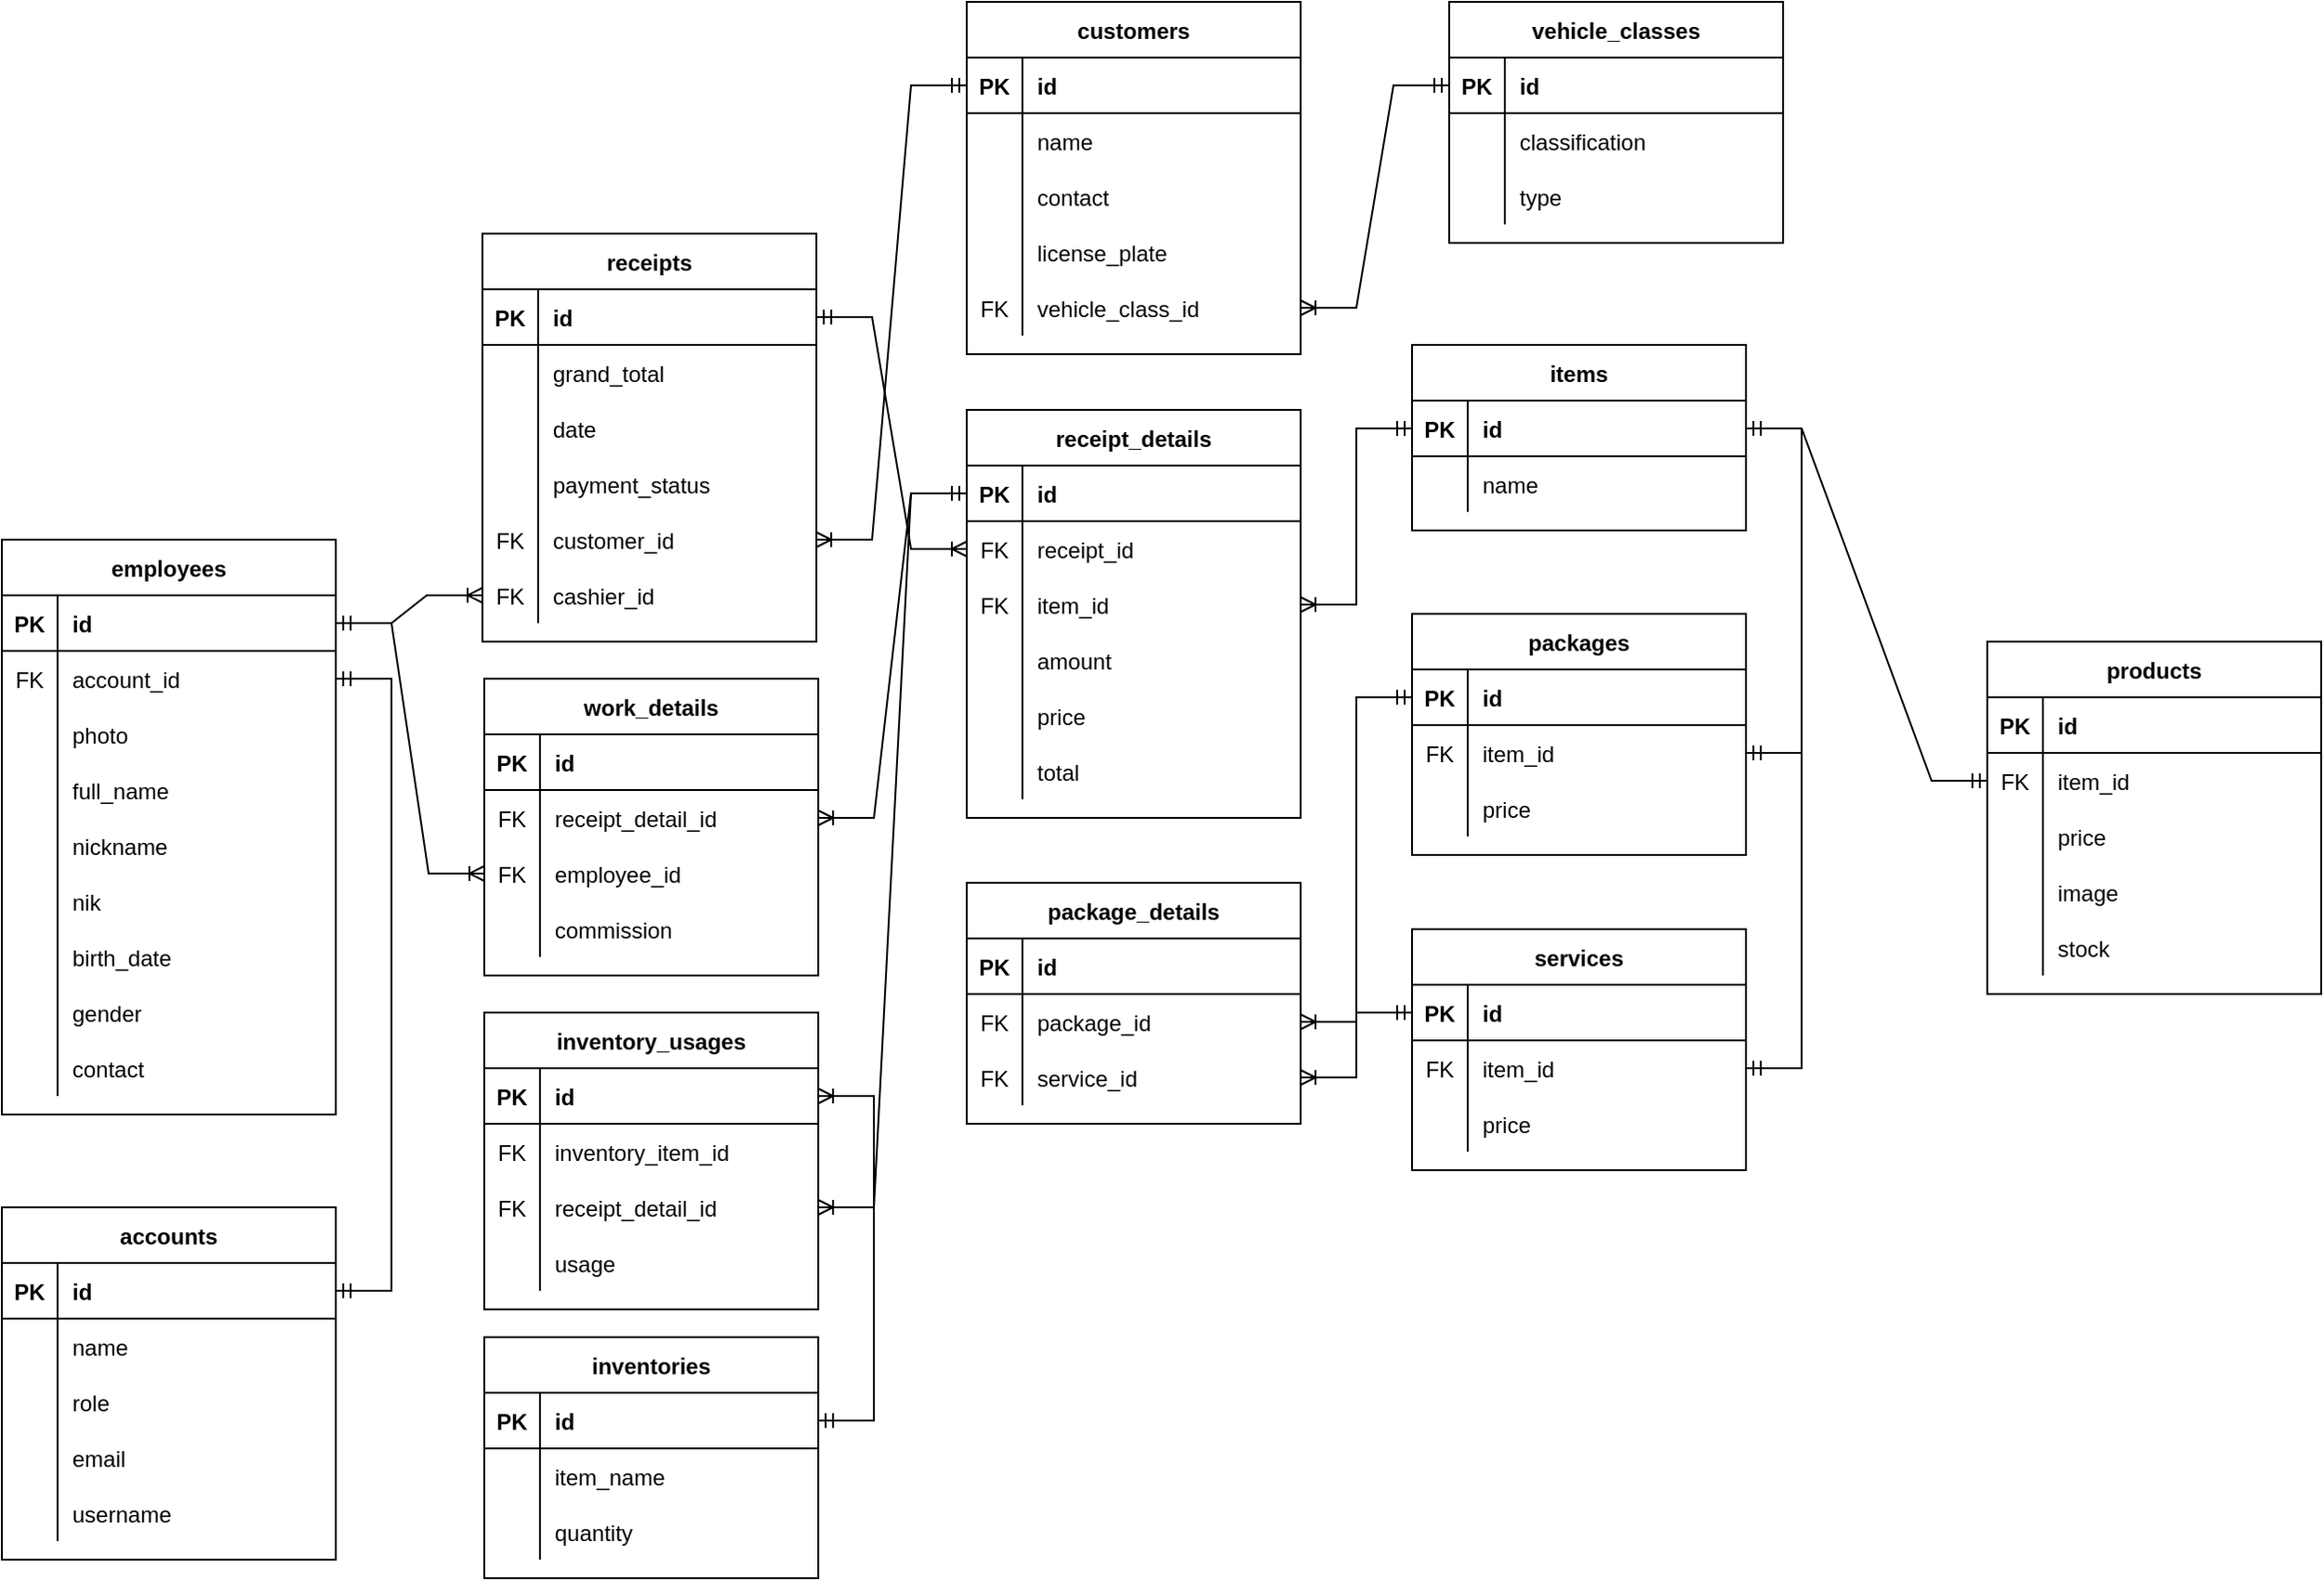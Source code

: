 <mxfile version="17.4.3" type="github">
  <diagram id="lTLcHN6cnM696WCYEPyv" name="Page-1">
    <mxGraphModel dx="3953" dy="1364" grid="1" gridSize="10" guides="1" tooltips="1" connect="1" arrows="1" fold="1" page="1" pageScale="1" pageWidth="827" pageHeight="1169" math="0" shadow="0">
      <root>
        <mxCell id="0" />
        <mxCell id="1" parent="0" />
        <mxCell id="DFvTEaScJXhQ2zGd-HVL-117" value="customers" style="shape=table;startSize=30;container=1;collapsible=1;childLayout=tableLayout;fixedRows=1;rowLines=0;fontStyle=1;align=center;resizeLast=1;" parent="1" vertex="1">
          <mxGeometry x="-110" y="160" width="180" height="190" as="geometry" />
        </mxCell>
        <mxCell id="DFvTEaScJXhQ2zGd-HVL-118" value="" style="shape=tableRow;horizontal=0;startSize=0;swimlaneHead=0;swimlaneBody=0;fillColor=none;collapsible=0;dropTarget=0;points=[[0,0.5],[1,0.5]];portConstraint=eastwest;top=0;left=0;right=0;bottom=1;" parent="DFvTEaScJXhQ2zGd-HVL-117" vertex="1">
          <mxGeometry y="30" width="180" height="30" as="geometry" />
        </mxCell>
        <mxCell id="DFvTEaScJXhQ2zGd-HVL-119" value="PK" style="shape=partialRectangle;connectable=0;fillColor=none;top=0;left=0;bottom=0;right=0;fontStyle=1;overflow=hidden;" parent="DFvTEaScJXhQ2zGd-HVL-118" vertex="1">
          <mxGeometry width="30" height="30" as="geometry">
            <mxRectangle width="30" height="30" as="alternateBounds" />
          </mxGeometry>
        </mxCell>
        <mxCell id="DFvTEaScJXhQ2zGd-HVL-120" value="id" style="shape=partialRectangle;connectable=0;fillColor=none;top=0;left=0;bottom=0;right=0;align=left;spacingLeft=6;fontStyle=1;overflow=hidden;" parent="DFvTEaScJXhQ2zGd-HVL-118" vertex="1">
          <mxGeometry x="30" width="150" height="30" as="geometry">
            <mxRectangle width="150" height="30" as="alternateBounds" />
          </mxGeometry>
        </mxCell>
        <mxCell id="DFvTEaScJXhQ2zGd-HVL-121" value="" style="shape=tableRow;horizontal=0;startSize=0;swimlaneHead=0;swimlaneBody=0;fillColor=none;collapsible=0;dropTarget=0;points=[[0,0.5],[1,0.5]];portConstraint=eastwest;top=0;left=0;right=0;bottom=0;" parent="DFvTEaScJXhQ2zGd-HVL-117" vertex="1">
          <mxGeometry y="60" width="180" height="30" as="geometry" />
        </mxCell>
        <mxCell id="DFvTEaScJXhQ2zGd-HVL-122" value="" style="shape=partialRectangle;connectable=0;fillColor=none;top=0;left=0;bottom=0;right=0;editable=1;overflow=hidden;" parent="DFvTEaScJXhQ2zGd-HVL-121" vertex="1">
          <mxGeometry width="30" height="30" as="geometry">
            <mxRectangle width="30" height="30" as="alternateBounds" />
          </mxGeometry>
        </mxCell>
        <mxCell id="DFvTEaScJXhQ2zGd-HVL-123" value="name" style="shape=partialRectangle;connectable=0;fillColor=none;top=0;left=0;bottom=0;right=0;align=left;spacingLeft=6;overflow=hidden;" parent="DFvTEaScJXhQ2zGd-HVL-121" vertex="1">
          <mxGeometry x="30" width="150" height="30" as="geometry">
            <mxRectangle width="150" height="30" as="alternateBounds" />
          </mxGeometry>
        </mxCell>
        <mxCell id="DFvTEaScJXhQ2zGd-HVL-124" value="" style="shape=tableRow;horizontal=0;startSize=0;swimlaneHead=0;swimlaneBody=0;fillColor=none;collapsible=0;dropTarget=0;points=[[0,0.5],[1,0.5]];portConstraint=eastwest;top=0;left=0;right=0;bottom=0;" parent="DFvTEaScJXhQ2zGd-HVL-117" vertex="1">
          <mxGeometry y="90" width="180" height="30" as="geometry" />
        </mxCell>
        <mxCell id="DFvTEaScJXhQ2zGd-HVL-125" value="" style="shape=partialRectangle;connectable=0;fillColor=none;top=0;left=0;bottom=0;right=0;editable=1;overflow=hidden;" parent="DFvTEaScJXhQ2zGd-HVL-124" vertex="1">
          <mxGeometry width="30" height="30" as="geometry">
            <mxRectangle width="30" height="30" as="alternateBounds" />
          </mxGeometry>
        </mxCell>
        <mxCell id="DFvTEaScJXhQ2zGd-HVL-126" value="contact" style="shape=partialRectangle;connectable=0;fillColor=none;top=0;left=0;bottom=0;right=0;align=left;spacingLeft=6;overflow=hidden;" parent="DFvTEaScJXhQ2zGd-HVL-124" vertex="1">
          <mxGeometry x="30" width="150" height="30" as="geometry">
            <mxRectangle width="150" height="30" as="alternateBounds" />
          </mxGeometry>
        </mxCell>
        <mxCell id="DFvTEaScJXhQ2zGd-HVL-127" value="" style="shape=tableRow;horizontal=0;startSize=0;swimlaneHead=0;swimlaneBody=0;fillColor=none;collapsible=0;dropTarget=0;points=[[0,0.5],[1,0.5]];portConstraint=eastwest;top=0;left=0;right=0;bottom=0;" parent="DFvTEaScJXhQ2zGd-HVL-117" vertex="1">
          <mxGeometry y="120" width="180" height="30" as="geometry" />
        </mxCell>
        <mxCell id="DFvTEaScJXhQ2zGd-HVL-128" value="" style="shape=partialRectangle;connectable=0;fillColor=none;top=0;left=0;bottom=0;right=0;editable=1;overflow=hidden;" parent="DFvTEaScJXhQ2zGd-HVL-127" vertex="1">
          <mxGeometry width="30" height="30" as="geometry">
            <mxRectangle width="30" height="30" as="alternateBounds" />
          </mxGeometry>
        </mxCell>
        <mxCell id="DFvTEaScJXhQ2zGd-HVL-129" value="license_plate" style="shape=partialRectangle;connectable=0;fillColor=none;top=0;left=0;bottom=0;right=0;align=left;spacingLeft=6;overflow=hidden;" parent="DFvTEaScJXhQ2zGd-HVL-127" vertex="1">
          <mxGeometry x="30" width="150" height="30" as="geometry">
            <mxRectangle width="150" height="30" as="alternateBounds" />
          </mxGeometry>
        </mxCell>
        <mxCell id="DFvTEaScJXhQ2zGd-HVL-130" value="" style="shape=tableRow;horizontal=0;startSize=0;swimlaneHead=0;swimlaneBody=0;fillColor=none;collapsible=0;dropTarget=0;points=[[0,0.5],[1,0.5]];portConstraint=eastwest;top=0;left=0;right=0;bottom=0;" parent="DFvTEaScJXhQ2zGd-HVL-117" vertex="1">
          <mxGeometry y="150" width="180" height="30" as="geometry" />
        </mxCell>
        <mxCell id="DFvTEaScJXhQ2zGd-HVL-131" value="FK" style="shape=partialRectangle;connectable=0;fillColor=none;top=0;left=0;bottom=0;right=0;editable=1;overflow=hidden;" parent="DFvTEaScJXhQ2zGd-HVL-130" vertex="1">
          <mxGeometry width="30" height="30" as="geometry">
            <mxRectangle width="30" height="30" as="alternateBounds" />
          </mxGeometry>
        </mxCell>
        <mxCell id="DFvTEaScJXhQ2zGd-HVL-132" value="vehicle_class_id" style="shape=partialRectangle;connectable=0;fillColor=none;top=0;left=0;bottom=0;right=0;align=left;spacingLeft=6;overflow=hidden;" parent="DFvTEaScJXhQ2zGd-HVL-130" vertex="1">
          <mxGeometry x="30" width="150" height="30" as="geometry">
            <mxRectangle width="150" height="30" as="alternateBounds" />
          </mxGeometry>
        </mxCell>
        <mxCell id="DFvTEaScJXhQ2zGd-HVL-133" value="vehicle_classes" style="shape=table;startSize=30;container=1;collapsible=1;childLayout=tableLayout;fixedRows=1;rowLines=0;fontStyle=1;align=center;resizeLast=1;" parent="1" vertex="1">
          <mxGeometry x="150" y="160" width="180" height="130" as="geometry" />
        </mxCell>
        <mxCell id="DFvTEaScJXhQ2zGd-HVL-134" value="" style="shape=tableRow;horizontal=0;startSize=0;swimlaneHead=0;swimlaneBody=0;fillColor=none;collapsible=0;dropTarget=0;points=[[0,0.5],[1,0.5]];portConstraint=eastwest;top=0;left=0;right=0;bottom=1;" parent="DFvTEaScJXhQ2zGd-HVL-133" vertex="1">
          <mxGeometry y="30" width="180" height="30" as="geometry" />
        </mxCell>
        <mxCell id="DFvTEaScJXhQ2zGd-HVL-135" value="PK" style="shape=partialRectangle;connectable=0;fillColor=none;top=0;left=0;bottom=0;right=0;fontStyle=1;overflow=hidden;" parent="DFvTEaScJXhQ2zGd-HVL-134" vertex="1">
          <mxGeometry width="30" height="30" as="geometry">
            <mxRectangle width="30" height="30" as="alternateBounds" />
          </mxGeometry>
        </mxCell>
        <mxCell id="DFvTEaScJXhQ2zGd-HVL-136" value="id" style="shape=partialRectangle;connectable=0;fillColor=none;top=0;left=0;bottom=0;right=0;align=left;spacingLeft=6;fontStyle=1;overflow=hidden;" parent="DFvTEaScJXhQ2zGd-HVL-134" vertex="1">
          <mxGeometry x="30" width="150" height="30" as="geometry">
            <mxRectangle width="150" height="30" as="alternateBounds" />
          </mxGeometry>
        </mxCell>
        <mxCell id="DFvTEaScJXhQ2zGd-HVL-137" value="" style="shape=tableRow;horizontal=0;startSize=0;swimlaneHead=0;swimlaneBody=0;fillColor=none;collapsible=0;dropTarget=0;points=[[0,0.5],[1,0.5]];portConstraint=eastwest;top=0;left=0;right=0;bottom=0;" parent="DFvTEaScJXhQ2zGd-HVL-133" vertex="1">
          <mxGeometry y="60" width="180" height="30" as="geometry" />
        </mxCell>
        <mxCell id="DFvTEaScJXhQ2zGd-HVL-138" value="" style="shape=partialRectangle;connectable=0;fillColor=none;top=0;left=0;bottom=0;right=0;editable=1;overflow=hidden;" parent="DFvTEaScJXhQ2zGd-HVL-137" vertex="1">
          <mxGeometry width="30" height="30" as="geometry">
            <mxRectangle width="30" height="30" as="alternateBounds" />
          </mxGeometry>
        </mxCell>
        <mxCell id="DFvTEaScJXhQ2zGd-HVL-139" value="classification" style="shape=partialRectangle;connectable=0;fillColor=none;top=0;left=0;bottom=0;right=0;align=left;spacingLeft=6;overflow=hidden;" parent="DFvTEaScJXhQ2zGd-HVL-137" vertex="1">
          <mxGeometry x="30" width="150" height="30" as="geometry">
            <mxRectangle width="150" height="30" as="alternateBounds" />
          </mxGeometry>
        </mxCell>
        <mxCell id="DFvTEaScJXhQ2zGd-HVL-140" value="" style="shape=tableRow;horizontal=0;startSize=0;swimlaneHead=0;swimlaneBody=0;fillColor=none;collapsible=0;dropTarget=0;points=[[0,0.5],[1,0.5]];portConstraint=eastwest;top=0;left=0;right=0;bottom=0;" parent="DFvTEaScJXhQ2zGd-HVL-133" vertex="1">
          <mxGeometry y="90" width="180" height="30" as="geometry" />
        </mxCell>
        <mxCell id="DFvTEaScJXhQ2zGd-HVL-141" value="" style="shape=partialRectangle;connectable=0;fillColor=none;top=0;left=0;bottom=0;right=0;editable=1;overflow=hidden;" parent="DFvTEaScJXhQ2zGd-HVL-140" vertex="1">
          <mxGeometry width="30" height="30" as="geometry">
            <mxRectangle width="30" height="30" as="alternateBounds" />
          </mxGeometry>
        </mxCell>
        <mxCell id="DFvTEaScJXhQ2zGd-HVL-142" value="type" style="shape=partialRectangle;connectable=0;fillColor=none;top=0;left=0;bottom=0;right=0;align=left;spacingLeft=6;overflow=hidden;" parent="DFvTEaScJXhQ2zGd-HVL-140" vertex="1">
          <mxGeometry x="30" width="150" height="30" as="geometry">
            <mxRectangle width="150" height="30" as="alternateBounds" />
          </mxGeometry>
        </mxCell>
        <mxCell id="DFvTEaScJXhQ2zGd-HVL-149" value="employees" style="shape=table;startSize=30;container=1;collapsible=1;childLayout=tableLayout;fixedRows=1;rowLines=0;fontStyle=1;align=center;resizeLast=1;" parent="1" vertex="1">
          <mxGeometry x="-630" y="450" width="180" height="310" as="geometry" />
        </mxCell>
        <mxCell id="DFvTEaScJXhQ2zGd-HVL-150" value="" style="shape=tableRow;horizontal=0;startSize=0;swimlaneHead=0;swimlaneBody=0;fillColor=none;collapsible=0;dropTarget=0;points=[[0,0.5],[1,0.5]];portConstraint=eastwest;top=0;left=0;right=0;bottom=1;" parent="DFvTEaScJXhQ2zGd-HVL-149" vertex="1">
          <mxGeometry y="30" width="180" height="30" as="geometry" />
        </mxCell>
        <mxCell id="DFvTEaScJXhQ2zGd-HVL-151" value="PK" style="shape=partialRectangle;connectable=0;fillColor=none;top=0;left=0;bottom=0;right=0;fontStyle=1;overflow=hidden;" parent="DFvTEaScJXhQ2zGd-HVL-150" vertex="1">
          <mxGeometry width="30" height="30" as="geometry">
            <mxRectangle width="30" height="30" as="alternateBounds" />
          </mxGeometry>
        </mxCell>
        <mxCell id="DFvTEaScJXhQ2zGd-HVL-152" value="id" style="shape=partialRectangle;connectable=0;fillColor=none;top=0;left=0;bottom=0;right=0;align=left;spacingLeft=6;fontStyle=1;overflow=hidden;" parent="DFvTEaScJXhQ2zGd-HVL-150" vertex="1">
          <mxGeometry x="30" width="150" height="30" as="geometry">
            <mxRectangle width="150" height="30" as="alternateBounds" />
          </mxGeometry>
        </mxCell>
        <mxCell id="DFvTEaScJXhQ2zGd-HVL-153" value="" style="shape=tableRow;horizontal=0;startSize=0;swimlaneHead=0;swimlaneBody=0;fillColor=none;collapsible=0;dropTarget=0;points=[[0,0.5],[1,0.5]];portConstraint=eastwest;top=0;left=0;right=0;bottom=0;" parent="DFvTEaScJXhQ2zGd-HVL-149" vertex="1">
          <mxGeometry y="60" width="180" height="30" as="geometry" />
        </mxCell>
        <mxCell id="DFvTEaScJXhQ2zGd-HVL-154" value="FK" style="shape=partialRectangle;connectable=0;fillColor=none;top=0;left=0;bottom=0;right=0;editable=1;overflow=hidden;" parent="DFvTEaScJXhQ2zGd-HVL-153" vertex="1">
          <mxGeometry width="30" height="30" as="geometry">
            <mxRectangle width="30" height="30" as="alternateBounds" />
          </mxGeometry>
        </mxCell>
        <mxCell id="DFvTEaScJXhQ2zGd-HVL-155" value="account_id" style="shape=partialRectangle;connectable=0;fillColor=none;top=0;left=0;bottom=0;right=0;align=left;spacingLeft=6;overflow=hidden;" parent="DFvTEaScJXhQ2zGd-HVL-153" vertex="1">
          <mxGeometry x="30" width="150" height="30" as="geometry">
            <mxRectangle width="150" height="30" as="alternateBounds" />
          </mxGeometry>
        </mxCell>
        <mxCell id="DFvTEaScJXhQ2zGd-HVL-156" value="" style="shape=tableRow;horizontal=0;startSize=0;swimlaneHead=0;swimlaneBody=0;fillColor=none;collapsible=0;dropTarget=0;points=[[0,0.5],[1,0.5]];portConstraint=eastwest;top=0;left=0;right=0;bottom=0;" parent="DFvTEaScJXhQ2zGd-HVL-149" vertex="1">
          <mxGeometry y="90" width="180" height="30" as="geometry" />
        </mxCell>
        <mxCell id="DFvTEaScJXhQ2zGd-HVL-157" value="" style="shape=partialRectangle;connectable=0;fillColor=none;top=0;left=0;bottom=0;right=0;editable=1;overflow=hidden;" parent="DFvTEaScJXhQ2zGd-HVL-156" vertex="1">
          <mxGeometry width="30" height="30" as="geometry">
            <mxRectangle width="30" height="30" as="alternateBounds" />
          </mxGeometry>
        </mxCell>
        <mxCell id="DFvTEaScJXhQ2zGd-HVL-158" value="photo" style="shape=partialRectangle;connectable=0;fillColor=none;top=0;left=0;bottom=0;right=0;align=left;spacingLeft=6;overflow=hidden;" parent="DFvTEaScJXhQ2zGd-HVL-156" vertex="1">
          <mxGeometry x="30" width="150" height="30" as="geometry">
            <mxRectangle width="150" height="30" as="alternateBounds" />
          </mxGeometry>
        </mxCell>
        <mxCell id="DFvTEaScJXhQ2zGd-HVL-159" value="" style="shape=tableRow;horizontal=0;startSize=0;swimlaneHead=0;swimlaneBody=0;fillColor=none;collapsible=0;dropTarget=0;points=[[0,0.5],[1,0.5]];portConstraint=eastwest;top=0;left=0;right=0;bottom=0;" parent="DFvTEaScJXhQ2zGd-HVL-149" vertex="1">
          <mxGeometry y="120" width="180" height="30" as="geometry" />
        </mxCell>
        <mxCell id="DFvTEaScJXhQ2zGd-HVL-160" value="" style="shape=partialRectangle;connectable=0;fillColor=none;top=0;left=0;bottom=0;right=0;editable=1;overflow=hidden;" parent="DFvTEaScJXhQ2zGd-HVL-159" vertex="1">
          <mxGeometry width="30" height="30" as="geometry">
            <mxRectangle width="30" height="30" as="alternateBounds" />
          </mxGeometry>
        </mxCell>
        <mxCell id="DFvTEaScJXhQ2zGd-HVL-161" value="full_name" style="shape=partialRectangle;connectable=0;fillColor=none;top=0;left=0;bottom=0;right=0;align=left;spacingLeft=6;overflow=hidden;" parent="DFvTEaScJXhQ2zGd-HVL-159" vertex="1">
          <mxGeometry x="30" width="150" height="30" as="geometry">
            <mxRectangle width="150" height="30" as="alternateBounds" />
          </mxGeometry>
        </mxCell>
        <mxCell id="DFvTEaScJXhQ2zGd-HVL-162" value="" style="shape=tableRow;horizontal=0;startSize=0;swimlaneHead=0;swimlaneBody=0;fillColor=none;collapsible=0;dropTarget=0;points=[[0,0.5],[1,0.5]];portConstraint=eastwest;top=0;left=0;right=0;bottom=0;" parent="DFvTEaScJXhQ2zGd-HVL-149" vertex="1">
          <mxGeometry y="150" width="180" height="30" as="geometry" />
        </mxCell>
        <mxCell id="DFvTEaScJXhQ2zGd-HVL-163" value="" style="shape=partialRectangle;connectable=0;fillColor=none;top=0;left=0;bottom=0;right=0;editable=1;overflow=hidden;" parent="DFvTEaScJXhQ2zGd-HVL-162" vertex="1">
          <mxGeometry width="30" height="30" as="geometry">
            <mxRectangle width="30" height="30" as="alternateBounds" />
          </mxGeometry>
        </mxCell>
        <mxCell id="DFvTEaScJXhQ2zGd-HVL-164" value="nickname" style="shape=partialRectangle;connectable=0;fillColor=none;top=0;left=0;bottom=0;right=0;align=left;spacingLeft=6;overflow=hidden;" parent="DFvTEaScJXhQ2zGd-HVL-162" vertex="1">
          <mxGeometry x="30" width="150" height="30" as="geometry">
            <mxRectangle width="150" height="30" as="alternateBounds" />
          </mxGeometry>
        </mxCell>
        <mxCell id="DFvTEaScJXhQ2zGd-HVL-165" value="" style="shape=tableRow;horizontal=0;startSize=0;swimlaneHead=0;swimlaneBody=0;fillColor=none;collapsible=0;dropTarget=0;points=[[0,0.5],[1,0.5]];portConstraint=eastwest;top=0;left=0;right=0;bottom=0;" parent="DFvTEaScJXhQ2zGd-HVL-149" vertex="1">
          <mxGeometry y="180" width="180" height="30" as="geometry" />
        </mxCell>
        <mxCell id="DFvTEaScJXhQ2zGd-HVL-166" value="" style="shape=partialRectangle;connectable=0;fillColor=none;top=0;left=0;bottom=0;right=0;editable=1;overflow=hidden;" parent="DFvTEaScJXhQ2zGd-HVL-165" vertex="1">
          <mxGeometry width="30" height="30" as="geometry">
            <mxRectangle width="30" height="30" as="alternateBounds" />
          </mxGeometry>
        </mxCell>
        <mxCell id="DFvTEaScJXhQ2zGd-HVL-167" value="nik" style="shape=partialRectangle;connectable=0;fillColor=none;top=0;left=0;bottom=0;right=0;align=left;spacingLeft=6;overflow=hidden;" parent="DFvTEaScJXhQ2zGd-HVL-165" vertex="1">
          <mxGeometry x="30" width="150" height="30" as="geometry">
            <mxRectangle width="150" height="30" as="alternateBounds" />
          </mxGeometry>
        </mxCell>
        <mxCell id="DFvTEaScJXhQ2zGd-HVL-168" value="" style="shape=tableRow;horizontal=0;startSize=0;swimlaneHead=0;swimlaneBody=0;fillColor=none;collapsible=0;dropTarget=0;points=[[0,0.5],[1,0.5]];portConstraint=eastwest;top=0;left=0;right=0;bottom=0;" parent="DFvTEaScJXhQ2zGd-HVL-149" vertex="1">
          <mxGeometry y="210" width="180" height="30" as="geometry" />
        </mxCell>
        <mxCell id="DFvTEaScJXhQ2zGd-HVL-169" value="" style="shape=partialRectangle;connectable=0;fillColor=none;top=0;left=0;bottom=0;right=0;editable=1;overflow=hidden;" parent="DFvTEaScJXhQ2zGd-HVL-168" vertex="1">
          <mxGeometry width="30" height="30" as="geometry">
            <mxRectangle width="30" height="30" as="alternateBounds" />
          </mxGeometry>
        </mxCell>
        <mxCell id="DFvTEaScJXhQ2zGd-HVL-170" value="birth_date" style="shape=partialRectangle;connectable=0;fillColor=none;top=0;left=0;bottom=0;right=0;align=left;spacingLeft=6;overflow=hidden;" parent="DFvTEaScJXhQ2zGd-HVL-168" vertex="1">
          <mxGeometry x="30" width="150" height="30" as="geometry">
            <mxRectangle width="150" height="30" as="alternateBounds" />
          </mxGeometry>
        </mxCell>
        <mxCell id="DFvTEaScJXhQ2zGd-HVL-171" value="" style="shape=tableRow;horizontal=0;startSize=0;swimlaneHead=0;swimlaneBody=0;fillColor=none;collapsible=0;dropTarget=0;points=[[0,0.5],[1,0.5]];portConstraint=eastwest;top=0;left=0;right=0;bottom=0;" parent="DFvTEaScJXhQ2zGd-HVL-149" vertex="1">
          <mxGeometry y="240" width="180" height="30" as="geometry" />
        </mxCell>
        <mxCell id="DFvTEaScJXhQ2zGd-HVL-172" value="" style="shape=partialRectangle;connectable=0;fillColor=none;top=0;left=0;bottom=0;right=0;editable=1;overflow=hidden;" parent="DFvTEaScJXhQ2zGd-HVL-171" vertex="1">
          <mxGeometry width="30" height="30" as="geometry">
            <mxRectangle width="30" height="30" as="alternateBounds" />
          </mxGeometry>
        </mxCell>
        <mxCell id="DFvTEaScJXhQ2zGd-HVL-173" value="gender" style="shape=partialRectangle;connectable=0;fillColor=none;top=0;left=0;bottom=0;right=0;align=left;spacingLeft=6;overflow=hidden;" parent="DFvTEaScJXhQ2zGd-HVL-171" vertex="1">
          <mxGeometry x="30" width="150" height="30" as="geometry">
            <mxRectangle width="150" height="30" as="alternateBounds" />
          </mxGeometry>
        </mxCell>
        <mxCell id="DFvTEaScJXhQ2zGd-HVL-174" value="" style="shape=tableRow;horizontal=0;startSize=0;swimlaneHead=0;swimlaneBody=0;fillColor=none;collapsible=0;dropTarget=0;points=[[0,0.5],[1,0.5]];portConstraint=eastwest;top=0;left=0;right=0;bottom=0;" parent="DFvTEaScJXhQ2zGd-HVL-149" vertex="1">
          <mxGeometry y="270" width="180" height="30" as="geometry" />
        </mxCell>
        <mxCell id="DFvTEaScJXhQ2zGd-HVL-175" value="" style="shape=partialRectangle;connectable=0;fillColor=none;top=0;left=0;bottom=0;right=0;editable=1;overflow=hidden;" parent="DFvTEaScJXhQ2zGd-HVL-174" vertex="1">
          <mxGeometry width="30" height="30" as="geometry">
            <mxRectangle width="30" height="30" as="alternateBounds" />
          </mxGeometry>
        </mxCell>
        <mxCell id="DFvTEaScJXhQ2zGd-HVL-176" value="contact" style="shape=partialRectangle;connectable=0;fillColor=none;top=0;left=0;bottom=0;right=0;align=left;spacingLeft=6;overflow=hidden;" parent="DFvTEaScJXhQ2zGd-HVL-174" vertex="1">
          <mxGeometry x="30" width="150" height="30" as="geometry">
            <mxRectangle width="150" height="30" as="alternateBounds" />
          </mxGeometry>
        </mxCell>
        <mxCell id="DFvTEaScJXhQ2zGd-HVL-180" value="accounts" style="shape=table;startSize=30;container=1;collapsible=1;childLayout=tableLayout;fixedRows=1;rowLines=0;fontStyle=1;align=center;resizeLast=1;" parent="1" vertex="1">
          <mxGeometry x="-630" y="810" width="180" height="190" as="geometry" />
        </mxCell>
        <mxCell id="DFvTEaScJXhQ2zGd-HVL-181" value="" style="shape=tableRow;horizontal=0;startSize=0;swimlaneHead=0;swimlaneBody=0;fillColor=none;collapsible=0;dropTarget=0;points=[[0,0.5],[1,0.5]];portConstraint=eastwest;top=0;left=0;right=0;bottom=1;" parent="DFvTEaScJXhQ2zGd-HVL-180" vertex="1">
          <mxGeometry y="30" width="180" height="30" as="geometry" />
        </mxCell>
        <mxCell id="DFvTEaScJXhQ2zGd-HVL-182" value="PK" style="shape=partialRectangle;connectable=0;fillColor=none;top=0;left=0;bottom=0;right=0;fontStyle=1;overflow=hidden;" parent="DFvTEaScJXhQ2zGd-HVL-181" vertex="1">
          <mxGeometry width="30" height="30" as="geometry">
            <mxRectangle width="30" height="30" as="alternateBounds" />
          </mxGeometry>
        </mxCell>
        <mxCell id="DFvTEaScJXhQ2zGd-HVL-183" value="id" style="shape=partialRectangle;connectable=0;fillColor=none;top=0;left=0;bottom=0;right=0;align=left;spacingLeft=6;fontStyle=1;overflow=hidden;" parent="DFvTEaScJXhQ2zGd-HVL-181" vertex="1">
          <mxGeometry x="30" width="150" height="30" as="geometry">
            <mxRectangle width="150" height="30" as="alternateBounds" />
          </mxGeometry>
        </mxCell>
        <mxCell id="DFvTEaScJXhQ2zGd-HVL-184" value="" style="shape=tableRow;horizontal=0;startSize=0;swimlaneHead=0;swimlaneBody=0;fillColor=none;collapsible=0;dropTarget=0;points=[[0,0.5],[1,0.5]];portConstraint=eastwest;top=0;left=0;right=0;bottom=0;" parent="DFvTEaScJXhQ2zGd-HVL-180" vertex="1">
          <mxGeometry y="60" width="180" height="30" as="geometry" />
        </mxCell>
        <mxCell id="DFvTEaScJXhQ2zGd-HVL-185" value="" style="shape=partialRectangle;connectable=0;fillColor=none;top=0;left=0;bottom=0;right=0;editable=1;overflow=hidden;" parent="DFvTEaScJXhQ2zGd-HVL-184" vertex="1">
          <mxGeometry width="30" height="30" as="geometry">
            <mxRectangle width="30" height="30" as="alternateBounds" />
          </mxGeometry>
        </mxCell>
        <mxCell id="DFvTEaScJXhQ2zGd-HVL-186" value="name" style="shape=partialRectangle;connectable=0;fillColor=none;top=0;left=0;bottom=0;right=0;align=left;spacingLeft=6;overflow=hidden;" parent="DFvTEaScJXhQ2zGd-HVL-184" vertex="1">
          <mxGeometry x="30" width="150" height="30" as="geometry">
            <mxRectangle width="150" height="30" as="alternateBounds" />
          </mxGeometry>
        </mxCell>
        <mxCell id="DFvTEaScJXhQ2zGd-HVL-187" value="" style="shape=tableRow;horizontal=0;startSize=0;swimlaneHead=0;swimlaneBody=0;fillColor=none;collapsible=0;dropTarget=0;points=[[0,0.5],[1,0.5]];portConstraint=eastwest;top=0;left=0;right=0;bottom=0;" parent="DFvTEaScJXhQ2zGd-HVL-180" vertex="1">
          <mxGeometry y="90" width="180" height="30" as="geometry" />
        </mxCell>
        <mxCell id="DFvTEaScJXhQ2zGd-HVL-188" value="" style="shape=partialRectangle;connectable=0;fillColor=none;top=0;left=0;bottom=0;right=0;editable=1;overflow=hidden;" parent="DFvTEaScJXhQ2zGd-HVL-187" vertex="1">
          <mxGeometry width="30" height="30" as="geometry">
            <mxRectangle width="30" height="30" as="alternateBounds" />
          </mxGeometry>
        </mxCell>
        <mxCell id="DFvTEaScJXhQ2zGd-HVL-189" value="role" style="shape=partialRectangle;connectable=0;fillColor=none;top=0;left=0;bottom=0;right=0;align=left;spacingLeft=6;overflow=hidden;" parent="DFvTEaScJXhQ2zGd-HVL-187" vertex="1">
          <mxGeometry x="30" width="150" height="30" as="geometry">
            <mxRectangle width="150" height="30" as="alternateBounds" />
          </mxGeometry>
        </mxCell>
        <mxCell id="DFvTEaScJXhQ2zGd-HVL-190" value="" style="shape=tableRow;horizontal=0;startSize=0;swimlaneHead=0;swimlaneBody=0;fillColor=none;collapsible=0;dropTarget=0;points=[[0,0.5],[1,0.5]];portConstraint=eastwest;top=0;left=0;right=0;bottom=0;" parent="DFvTEaScJXhQ2zGd-HVL-180" vertex="1">
          <mxGeometry y="120" width="180" height="30" as="geometry" />
        </mxCell>
        <mxCell id="DFvTEaScJXhQ2zGd-HVL-191" value="" style="shape=partialRectangle;connectable=0;fillColor=none;top=0;left=0;bottom=0;right=0;editable=1;overflow=hidden;" parent="DFvTEaScJXhQ2zGd-HVL-190" vertex="1">
          <mxGeometry width="30" height="30" as="geometry">
            <mxRectangle width="30" height="30" as="alternateBounds" />
          </mxGeometry>
        </mxCell>
        <mxCell id="DFvTEaScJXhQ2zGd-HVL-192" value="email" style="shape=partialRectangle;connectable=0;fillColor=none;top=0;left=0;bottom=0;right=0;align=left;spacingLeft=6;overflow=hidden;" parent="DFvTEaScJXhQ2zGd-HVL-190" vertex="1">
          <mxGeometry x="30" width="150" height="30" as="geometry">
            <mxRectangle width="150" height="30" as="alternateBounds" />
          </mxGeometry>
        </mxCell>
        <mxCell id="DFvTEaScJXhQ2zGd-HVL-193" value="" style="shape=tableRow;horizontal=0;startSize=0;swimlaneHead=0;swimlaneBody=0;fillColor=none;collapsible=0;dropTarget=0;points=[[0,0.5],[1,0.5]];portConstraint=eastwest;top=0;left=0;right=0;bottom=0;" parent="DFvTEaScJXhQ2zGd-HVL-180" vertex="1">
          <mxGeometry y="150" width="180" height="30" as="geometry" />
        </mxCell>
        <mxCell id="DFvTEaScJXhQ2zGd-HVL-194" value="" style="shape=partialRectangle;connectable=0;fillColor=none;top=0;left=0;bottom=0;right=0;editable=1;overflow=hidden;" parent="DFvTEaScJXhQ2zGd-HVL-193" vertex="1">
          <mxGeometry width="30" height="30" as="geometry">
            <mxRectangle width="30" height="30" as="alternateBounds" />
          </mxGeometry>
        </mxCell>
        <mxCell id="DFvTEaScJXhQ2zGd-HVL-195" value="username" style="shape=partialRectangle;connectable=0;fillColor=none;top=0;left=0;bottom=0;right=0;align=left;spacingLeft=6;overflow=hidden;" parent="DFvTEaScJXhQ2zGd-HVL-193" vertex="1">
          <mxGeometry x="30" width="150" height="30" as="geometry">
            <mxRectangle width="150" height="30" as="alternateBounds" />
          </mxGeometry>
        </mxCell>
        <mxCell id="DFvTEaScJXhQ2zGd-HVL-196" value="receipts" style="shape=table;startSize=30;container=1;collapsible=1;childLayout=tableLayout;fixedRows=1;rowLines=0;fontStyle=1;align=center;resizeLast=1;" parent="1" vertex="1">
          <mxGeometry x="-371" y="285" width="180" height="220" as="geometry" />
        </mxCell>
        <mxCell id="DFvTEaScJXhQ2zGd-HVL-197" value="" style="shape=tableRow;horizontal=0;startSize=0;swimlaneHead=0;swimlaneBody=0;fillColor=none;collapsible=0;dropTarget=0;points=[[0,0.5],[1,0.5]];portConstraint=eastwest;top=0;left=0;right=0;bottom=1;" parent="DFvTEaScJXhQ2zGd-HVL-196" vertex="1">
          <mxGeometry y="30" width="180" height="30" as="geometry" />
        </mxCell>
        <mxCell id="DFvTEaScJXhQ2zGd-HVL-198" value="PK" style="shape=partialRectangle;connectable=0;fillColor=none;top=0;left=0;bottom=0;right=0;fontStyle=1;overflow=hidden;" parent="DFvTEaScJXhQ2zGd-HVL-197" vertex="1">
          <mxGeometry width="30" height="30" as="geometry">
            <mxRectangle width="30" height="30" as="alternateBounds" />
          </mxGeometry>
        </mxCell>
        <mxCell id="DFvTEaScJXhQ2zGd-HVL-199" value="id" style="shape=partialRectangle;connectable=0;fillColor=none;top=0;left=0;bottom=0;right=0;align=left;spacingLeft=6;fontStyle=1;overflow=hidden;" parent="DFvTEaScJXhQ2zGd-HVL-197" vertex="1">
          <mxGeometry x="30" width="150" height="30" as="geometry">
            <mxRectangle width="150" height="30" as="alternateBounds" />
          </mxGeometry>
        </mxCell>
        <mxCell id="DFvTEaScJXhQ2zGd-HVL-200" value="" style="shape=tableRow;horizontal=0;startSize=0;swimlaneHead=0;swimlaneBody=0;fillColor=none;collapsible=0;dropTarget=0;points=[[0,0.5],[1,0.5]];portConstraint=eastwest;top=0;left=0;right=0;bottom=0;" parent="DFvTEaScJXhQ2zGd-HVL-196" vertex="1">
          <mxGeometry y="60" width="180" height="30" as="geometry" />
        </mxCell>
        <mxCell id="DFvTEaScJXhQ2zGd-HVL-201" value="" style="shape=partialRectangle;connectable=0;fillColor=none;top=0;left=0;bottom=0;right=0;editable=1;overflow=hidden;" parent="DFvTEaScJXhQ2zGd-HVL-200" vertex="1">
          <mxGeometry width="30" height="30" as="geometry">
            <mxRectangle width="30" height="30" as="alternateBounds" />
          </mxGeometry>
        </mxCell>
        <mxCell id="DFvTEaScJXhQ2zGd-HVL-202" value="grand_total" style="shape=partialRectangle;connectable=0;fillColor=none;top=0;left=0;bottom=0;right=0;align=left;spacingLeft=6;overflow=hidden;" parent="DFvTEaScJXhQ2zGd-HVL-200" vertex="1">
          <mxGeometry x="30" width="150" height="30" as="geometry">
            <mxRectangle width="150" height="30" as="alternateBounds" />
          </mxGeometry>
        </mxCell>
        <mxCell id="DFvTEaScJXhQ2zGd-HVL-203" value="" style="shape=tableRow;horizontal=0;startSize=0;swimlaneHead=0;swimlaneBody=0;fillColor=none;collapsible=0;dropTarget=0;points=[[0,0.5],[1,0.5]];portConstraint=eastwest;top=0;left=0;right=0;bottom=0;" parent="DFvTEaScJXhQ2zGd-HVL-196" vertex="1">
          <mxGeometry y="90" width="180" height="30" as="geometry" />
        </mxCell>
        <mxCell id="DFvTEaScJXhQ2zGd-HVL-204" value="" style="shape=partialRectangle;connectable=0;fillColor=none;top=0;left=0;bottom=0;right=0;editable=1;overflow=hidden;" parent="DFvTEaScJXhQ2zGd-HVL-203" vertex="1">
          <mxGeometry width="30" height="30" as="geometry">
            <mxRectangle width="30" height="30" as="alternateBounds" />
          </mxGeometry>
        </mxCell>
        <mxCell id="DFvTEaScJXhQ2zGd-HVL-205" value="date" style="shape=partialRectangle;connectable=0;fillColor=none;top=0;left=0;bottom=0;right=0;align=left;spacingLeft=6;overflow=hidden;" parent="DFvTEaScJXhQ2zGd-HVL-203" vertex="1">
          <mxGeometry x="30" width="150" height="30" as="geometry">
            <mxRectangle width="150" height="30" as="alternateBounds" />
          </mxGeometry>
        </mxCell>
        <mxCell id="DFvTEaScJXhQ2zGd-HVL-206" value="" style="shape=tableRow;horizontal=0;startSize=0;swimlaneHead=0;swimlaneBody=0;fillColor=none;collapsible=0;dropTarget=0;points=[[0,0.5],[1,0.5]];portConstraint=eastwest;top=0;left=0;right=0;bottom=0;" parent="DFvTEaScJXhQ2zGd-HVL-196" vertex="1">
          <mxGeometry y="120" width="180" height="30" as="geometry" />
        </mxCell>
        <mxCell id="DFvTEaScJXhQ2zGd-HVL-207" value="" style="shape=partialRectangle;connectable=0;fillColor=none;top=0;left=0;bottom=0;right=0;editable=1;overflow=hidden;" parent="DFvTEaScJXhQ2zGd-HVL-206" vertex="1">
          <mxGeometry width="30" height="30" as="geometry">
            <mxRectangle width="30" height="30" as="alternateBounds" />
          </mxGeometry>
        </mxCell>
        <mxCell id="DFvTEaScJXhQ2zGd-HVL-208" value="payment_status" style="shape=partialRectangle;connectable=0;fillColor=none;top=0;left=0;bottom=0;right=0;align=left;spacingLeft=6;overflow=hidden;" parent="DFvTEaScJXhQ2zGd-HVL-206" vertex="1">
          <mxGeometry x="30" width="150" height="30" as="geometry">
            <mxRectangle width="150" height="30" as="alternateBounds" />
          </mxGeometry>
        </mxCell>
        <mxCell id="DFvTEaScJXhQ2zGd-HVL-209" value="" style="shape=tableRow;horizontal=0;startSize=0;swimlaneHead=0;swimlaneBody=0;fillColor=none;collapsible=0;dropTarget=0;points=[[0,0.5],[1,0.5]];portConstraint=eastwest;top=0;left=0;right=0;bottom=0;" parent="DFvTEaScJXhQ2zGd-HVL-196" vertex="1">
          <mxGeometry y="150" width="180" height="30" as="geometry" />
        </mxCell>
        <mxCell id="DFvTEaScJXhQ2zGd-HVL-210" value="FK" style="shape=partialRectangle;connectable=0;fillColor=none;top=0;left=0;bottom=0;right=0;editable=1;overflow=hidden;" parent="DFvTEaScJXhQ2zGd-HVL-209" vertex="1">
          <mxGeometry width="30" height="30" as="geometry">
            <mxRectangle width="30" height="30" as="alternateBounds" />
          </mxGeometry>
        </mxCell>
        <mxCell id="DFvTEaScJXhQ2zGd-HVL-211" value="customer_id" style="shape=partialRectangle;connectable=0;fillColor=none;top=0;left=0;bottom=0;right=0;align=left;spacingLeft=6;overflow=hidden;" parent="DFvTEaScJXhQ2zGd-HVL-209" vertex="1">
          <mxGeometry x="30" width="150" height="30" as="geometry">
            <mxRectangle width="150" height="30" as="alternateBounds" />
          </mxGeometry>
        </mxCell>
        <mxCell id="DFvTEaScJXhQ2zGd-HVL-228" value="" style="shape=tableRow;horizontal=0;startSize=0;swimlaneHead=0;swimlaneBody=0;fillColor=none;collapsible=0;dropTarget=0;points=[[0,0.5],[1,0.5]];portConstraint=eastwest;top=0;left=0;right=0;bottom=0;" parent="DFvTEaScJXhQ2zGd-HVL-196" vertex="1">
          <mxGeometry y="180" width="180" height="30" as="geometry" />
        </mxCell>
        <mxCell id="DFvTEaScJXhQ2zGd-HVL-229" value="FK" style="shape=partialRectangle;connectable=0;fillColor=none;top=0;left=0;bottom=0;right=0;editable=1;overflow=hidden;" parent="DFvTEaScJXhQ2zGd-HVL-228" vertex="1">
          <mxGeometry width="30" height="30" as="geometry">
            <mxRectangle width="30" height="30" as="alternateBounds" />
          </mxGeometry>
        </mxCell>
        <mxCell id="DFvTEaScJXhQ2zGd-HVL-230" value="cashier_id" style="shape=partialRectangle;connectable=0;fillColor=none;top=0;left=0;bottom=0;right=0;align=left;spacingLeft=6;overflow=hidden;" parent="DFvTEaScJXhQ2zGd-HVL-228" vertex="1">
          <mxGeometry x="30" width="150" height="30" as="geometry">
            <mxRectangle width="150" height="30" as="alternateBounds" />
          </mxGeometry>
        </mxCell>
        <mxCell id="DFvTEaScJXhQ2zGd-HVL-231" value="receipt_details" style="shape=table;startSize=30;container=1;collapsible=1;childLayout=tableLayout;fixedRows=1;rowLines=0;fontStyle=1;align=center;resizeLast=1;" parent="1" vertex="1">
          <mxGeometry x="-110" y="380" width="180" height="220" as="geometry" />
        </mxCell>
        <mxCell id="DFvTEaScJXhQ2zGd-HVL-232" value="" style="shape=tableRow;horizontal=0;startSize=0;swimlaneHead=0;swimlaneBody=0;fillColor=none;collapsible=0;dropTarget=0;points=[[0,0.5],[1,0.5]];portConstraint=eastwest;top=0;left=0;right=0;bottom=1;" parent="DFvTEaScJXhQ2zGd-HVL-231" vertex="1">
          <mxGeometry y="30" width="180" height="30" as="geometry" />
        </mxCell>
        <mxCell id="DFvTEaScJXhQ2zGd-HVL-233" value="PK" style="shape=partialRectangle;connectable=0;fillColor=none;top=0;left=0;bottom=0;right=0;fontStyle=1;overflow=hidden;" parent="DFvTEaScJXhQ2zGd-HVL-232" vertex="1">
          <mxGeometry width="30" height="30" as="geometry">
            <mxRectangle width="30" height="30" as="alternateBounds" />
          </mxGeometry>
        </mxCell>
        <mxCell id="DFvTEaScJXhQ2zGd-HVL-234" value="id" style="shape=partialRectangle;connectable=0;fillColor=none;top=0;left=0;bottom=0;right=0;align=left;spacingLeft=6;fontStyle=1;overflow=hidden;" parent="DFvTEaScJXhQ2zGd-HVL-232" vertex="1">
          <mxGeometry x="30" width="150" height="30" as="geometry">
            <mxRectangle width="150" height="30" as="alternateBounds" />
          </mxGeometry>
        </mxCell>
        <mxCell id="DFvTEaScJXhQ2zGd-HVL-235" value="" style="shape=tableRow;horizontal=0;startSize=0;swimlaneHead=0;swimlaneBody=0;fillColor=none;collapsible=0;dropTarget=0;points=[[0,0.5],[1,0.5]];portConstraint=eastwest;top=0;left=0;right=0;bottom=0;" parent="DFvTEaScJXhQ2zGd-HVL-231" vertex="1">
          <mxGeometry y="60" width="180" height="30" as="geometry" />
        </mxCell>
        <mxCell id="DFvTEaScJXhQ2zGd-HVL-236" value="FK" style="shape=partialRectangle;connectable=0;fillColor=none;top=0;left=0;bottom=0;right=0;editable=1;overflow=hidden;" parent="DFvTEaScJXhQ2zGd-HVL-235" vertex="1">
          <mxGeometry width="30" height="30" as="geometry">
            <mxRectangle width="30" height="30" as="alternateBounds" />
          </mxGeometry>
        </mxCell>
        <mxCell id="DFvTEaScJXhQ2zGd-HVL-237" value="receipt_id" style="shape=partialRectangle;connectable=0;fillColor=none;top=0;left=0;bottom=0;right=0;align=left;spacingLeft=6;overflow=hidden;" parent="DFvTEaScJXhQ2zGd-HVL-235" vertex="1">
          <mxGeometry x="30" width="150" height="30" as="geometry">
            <mxRectangle width="150" height="30" as="alternateBounds" />
          </mxGeometry>
        </mxCell>
        <mxCell id="DFvTEaScJXhQ2zGd-HVL-238" value="" style="shape=tableRow;horizontal=0;startSize=0;swimlaneHead=0;swimlaneBody=0;fillColor=none;collapsible=0;dropTarget=0;points=[[0,0.5],[1,0.5]];portConstraint=eastwest;top=0;left=0;right=0;bottom=0;" parent="DFvTEaScJXhQ2zGd-HVL-231" vertex="1">
          <mxGeometry y="90" width="180" height="30" as="geometry" />
        </mxCell>
        <mxCell id="DFvTEaScJXhQ2zGd-HVL-239" value="FK" style="shape=partialRectangle;connectable=0;fillColor=none;top=0;left=0;bottom=0;right=0;editable=1;overflow=hidden;" parent="DFvTEaScJXhQ2zGd-HVL-238" vertex="1">
          <mxGeometry width="30" height="30" as="geometry">
            <mxRectangle width="30" height="30" as="alternateBounds" />
          </mxGeometry>
        </mxCell>
        <mxCell id="DFvTEaScJXhQ2zGd-HVL-240" value="item_id" style="shape=partialRectangle;connectable=0;fillColor=none;top=0;left=0;bottom=0;right=0;align=left;spacingLeft=6;overflow=hidden;" parent="DFvTEaScJXhQ2zGd-HVL-238" vertex="1">
          <mxGeometry x="30" width="150" height="30" as="geometry">
            <mxRectangle width="150" height="30" as="alternateBounds" />
          </mxGeometry>
        </mxCell>
        <mxCell id="DFvTEaScJXhQ2zGd-HVL-241" value="" style="shape=tableRow;horizontal=0;startSize=0;swimlaneHead=0;swimlaneBody=0;fillColor=none;collapsible=0;dropTarget=0;points=[[0,0.5],[1,0.5]];portConstraint=eastwest;top=0;left=0;right=0;bottom=0;" parent="DFvTEaScJXhQ2zGd-HVL-231" vertex="1">
          <mxGeometry y="120" width="180" height="30" as="geometry" />
        </mxCell>
        <mxCell id="DFvTEaScJXhQ2zGd-HVL-242" value="" style="shape=partialRectangle;connectable=0;fillColor=none;top=0;left=0;bottom=0;right=0;editable=1;overflow=hidden;" parent="DFvTEaScJXhQ2zGd-HVL-241" vertex="1">
          <mxGeometry width="30" height="30" as="geometry">
            <mxRectangle width="30" height="30" as="alternateBounds" />
          </mxGeometry>
        </mxCell>
        <mxCell id="DFvTEaScJXhQ2zGd-HVL-243" value="amount" style="shape=partialRectangle;connectable=0;fillColor=none;top=0;left=0;bottom=0;right=0;align=left;spacingLeft=6;overflow=hidden;" parent="DFvTEaScJXhQ2zGd-HVL-241" vertex="1">
          <mxGeometry x="30" width="150" height="30" as="geometry">
            <mxRectangle width="150" height="30" as="alternateBounds" />
          </mxGeometry>
        </mxCell>
        <mxCell id="DFvTEaScJXhQ2zGd-HVL-244" value="" style="shape=tableRow;horizontal=0;startSize=0;swimlaneHead=0;swimlaneBody=0;fillColor=none;collapsible=0;dropTarget=0;points=[[0,0.5],[1,0.5]];portConstraint=eastwest;top=0;left=0;right=0;bottom=0;" parent="DFvTEaScJXhQ2zGd-HVL-231" vertex="1">
          <mxGeometry y="150" width="180" height="30" as="geometry" />
        </mxCell>
        <mxCell id="DFvTEaScJXhQ2zGd-HVL-245" value="" style="shape=partialRectangle;connectable=0;fillColor=none;top=0;left=0;bottom=0;right=0;editable=1;overflow=hidden;" parent="DFvTEaScJXhQ2zGd-HVL-244" vertex="1">
          <mxGeometry width="30" height="30" as="geometry">
            <mxRectangle width="30" height="30" as="alternateBounds" />
          </mxGeometry>
        </mxCell>
        <mxCell id="DFvTEaScJXhQ2zGd-HVL-246" value="price" style="shape=partialRectangle;connectable=0;fillColor=none;top=0;left=0;bottom=0;right=0;align=left;spacingLeft=6;overflow=hidden;" parent="DFvTEaScJXhQ2zGd-HVL-244" vertex="1">
          <mxGeometry x="30" width="150" height="30" as="geometry">
            <mxRectangle width="150" height="30" as="alternateBounds" />
          </mxGeometry>
        </mxCell>
        <mxCell id="DFvTEaScJXhQ2zGd-HVL-247" value="" style="shape=tableRow;horizontal=0;startSize=0;swimlaneHead=0;swimlaneBody=0;fillColor=none;collapsible=0;dropTarget=0;points=[[0,0.5],[1,0.5]];portConstraint=eastwest;top=0;left=0;right=0;bottom=0;" parent="DFvTEaScJXhQ2zGd-HVL-231" vertex="1">
          <mxGeometry y="180" width="180" height="30" as="geometry" />
        </mxCell>
        <mxCell id="DFvTEaScJXhQ2zGd-HVL-248" value="" style="shape=partialRectangle;connectable=0;fillColor=none;top=0;left=0;bottom=0;right=0;editable=1;overflow=hidden;" parent="DFvTEaScJXhQ2zGd-HVL-247" vertex="1">
          <mxGeometry width="30" height="30" as="geometry">
            <mxRectangle width="30" height="30" as="alternateBounds" />
          </mxGeometry>
        </mxCell>
        <mxCell id="DFvTEaScJXhQ2zGd-HVL-249" value="total" style="shape=partialRectangle;connectable=0;fillColor=none;top=0;left=0;bottom=0;right=0;align=left;spacingLeft=6;overflow=hidden;" parent="DFvTEaScJXhQ2zGd-HVL-247" vertex="1">
          <mxGeometry x="30" width="150" height="30" as="geometry">
            <mxRectangle width="150" height="30" as="alternateBounds" />
          </mxGeometry>
        </mxCell>
        <mxCell id="DFvTEaScJXhQ2zGd-HVL-250" value="inventory_usages" style="shape=table;startSize=30;container=1;collapsible=1;childLayout=tableLayout;fixedRows=1;rowLines=0;fontStyle=1;align=center;resizeLast=1;" parent="1" vertex="1">
          <mxGeometry x="-370" y="705" width="180" height="160" as="geometry" />
        </mxCell>
        <mxCell id="DFvTEaScJXhQ2zGd-HVL-251" value="" style="shape=tableRow;horizontal=0;startSize=0;swimlaneHead=0;swimlaneBody=0;fillColor=none;collapsible=0;dropTarget=0;points=[[0,0.5],[1,0.5]];portConstraint=eastwest;top=0;left=0;right=0;bottom=1;" parent="DFvTEaScJXhQ2zGd-HVL-250" vertex="1">
          <mxGeometry y="30" width="180" height="30" as="geometry" />
        </mxCell>
        <mxCell id="DFvTEaScJXhQ2zGd-HVL-252" value="PK" style="shape=partialRectangle;connectable=0;fillColor=none;top=0;left=0;bottom=0;right=0;fontStyle=1;overflow=hidden;" parent="DFvTEaScJXhQ2zGd-HVL-251" vertex="1">
          <mxGeometry width="30" height="30" as="geometry">
            <mxRectangle width="30" height="30" as="alternateBounds" />
          </mxGeometry>
        </mxCell>
        <mxCell id="DFvTEaScJXhQ2zGd-HVL-253" value="id" style="shape=partialRectangle;connectable=0;fillColor=none;top=0;left=0;bottom=0;right=0;align=left;spacingLeft=6;fontStyle=1;overflow=hidden;" parent="DFvTEaScJXhQ2zGd-HVL-251" vertex="1">
          <mxGeometry x="30" width="150" height="30" as="geometry">
            <mxRectangle width="150" height="30" as="alternateBounds" />
          </mxGeometry>
        </mxCell>
        <mxCell id="DFvTEaScJXhQ2zGd-HVL-254" value="" style="shape=tableRow;horizontal=0;startSize=0;swimlaneHead=0;swimlaneBody=0;fillColor=none;collapsible=0;dropTarget=0;points=[[0,0.5],[1,0.5]];portConstraint=eastwest;top=0;left=0;right=0;bottom=0;" parent="DFvTEaScJXhQ2zGd-HVL-250" vertex="1">
          <mxGeometry y="60" width="180" height="30" as="geometry" />
        </mxCell>
        <mxCell id="DFvTEaScJXhQ2zGd-HVL-255" value="FK" style="shape=partialRectangle;connectable=0;fillColor=none;top=0;left=0;bottom=0;right=0;editable=1;overflow=hidden;" parent="DFvTEaScJXhQ2zGd-HVL-254" vertex="1">
          <mxGeometry width="30" height="30" as="geometry">
            <mxRectangle width="30" height="30" as="alternateBounds" />
          </mxGeometry>
        </mxCell>
        <mxCell id="DFvTEaScJXhQ2zGd-HVL-256" value="inventory_item_id" style="shape=partialRectangle;connectable=0;fillColor=none;top=0;left=0;bottom=0;right=0;align=left;spacingLeft=6;overflow=hidden;" parent="DFvTEaScJXhQ2zGd-HVL-254" vertex="1">
          <mxGeometry x="30" width="150" height="30" as="geometry">
            <mxRectangle width="150" height="30" as="alternateBounds" />
          </mxGeometry>
        </mxCell>
        <mxCell id="DFvTEaScJXhQ2zGd-HVL-257" value="" style="shape=tableRow;horizontal=0;startSize=0;swimlaneHead=0;swimlaneBody=0;fillColor=none;collapsible=0;dropTarget=0;points=[[0,0.5],[1,0.5]];portConstraint=eastwest;top=0;left=0;right=0;bottom=0;" parent="DFvTEaScJXhQ2zGd-HVL-250" vertex="1">
          <mxGeometry y="90" width="180" height="30" as="geometry" />
        </mxCell>
        <mxCell id="DFvTEaScJXhQ2zGd-HVL-258" value="FK" style="shape=partialRectangle;connectable=0;fillColor=none;top=0;left=0;bottom=0;right=0;editable=1;overflow=hidden;" parent="DFvTEaScJXhQ2zGd-HVL-257" vertex="1">
          <mxGeometry width="30" height="30" as="geometry">
            <mxRectangle width="30" height="30" as="alternateBounds" />
          </mxGeometry>
        </mxCell>
        <mxCell id="DFvTEaScJXhQ2zGd-HVL-259" value="receipt_detail_id" style="shape=partialRectangle;connectable=0;fillColor=none;top=0;left=0;bottom=0;right=0;align=left;spacingLeft=6;overflow=hidden;" parent="DFvTEaScJXhQ2zGd-HVL-257" vertex="1">
          <mxGeometry x="30" width="150" height="30" as="geometry">
            <mxRectangle width="150" height="30" as="alternateBounds" />
          </mxGeometry>
        </mxCell>
        <mxCell id="DFvTEaScJXhQ2zGd-HVL-263" value="" style="shape=tableRow;horizontal=0;startSize=0;swimlaneHead=0;swimlaneBody=0;fillColor=none;collapsible=0;dropTarget=0;points=[[0,0.5],[1,0.5]];portConstraint=eastwest;top=0;left=0;right=0;bottom=0;" parent="DFvTEaScJXhQ2zGd-HVL-250" vertex="1">
          <mxGeometry y="120" width="180" height="30" as="geometry" />
        </mxCell>
        <mxCell id="DFvTEaScJXhQ2zGd-HVL-264" value="" style="shape=partialRectangle;connectable=0;fillColor=none;top=0;left=0;bottom=0;right=0;editable=1;overflow=hidden;" parent="DFvTEaScJXhQ2zGd-HVL-263" vertex="1">
          <mxGeometry width="30" height="30" as="geometry">
            <mxRectangle width="30" height="30" as="alternateBounds" />
          </mxGeometry>
        </mxCell>
        <mxCell id="DFvTEaScJXhQ2zGd-HVL-265" value="usage" style="shape=partialRectangle;connectable=0;fillColor=none;top=0;left=0;bottom=0;right=0;align=left;spacingLeft=6;overflow=hidden;" parent="DFvTEaScJXhQ2zGd-HVL-263" vertex="1">
          <mxGeometry x="30" width="150" height="30" as="geometry">
            <mxRectangle width="150" height="30" as="alternateBounds" />
          </mxGeometry>
        </mxCell>
        <mxCell id="DFvTEaScJXhQ2zGd-HVL-269" value="inventories" style="shape=table;startSize=30;container=1;collapsible=1;childLayout=tableLayout;fixedRows=1;rowLines=0;fontStyle=1;align=center;resizeLast=1;" parent="1" vertex="1">
          <mxGeometry x="-370" y="880" width="180" height="130" as="geometry" />
        </mxCell>
        <mxCell id="DFvTEaScJXhQ2zGd-HVL-270" value="" style="shape=tableRow;horizontal=0;startSize=0;swimlaneHead=0;swimlaneBody=0;fillColor=none;collapsible=0;dropTarget=0;points=[[0,0.5],[1,0.5]];portConstraint=eastwest;top=0;left=0;right=0;bottom=1;" parent="DFvTEaScJXhQ2zGd-HVL-269" vertex="1">
          <mxGeometry y="30" width="180" height="30" as="geometry" />
        </mxCell>
        <mxCell id="DFvTEaScJXhQ2zGd-HVL-271" value="PK" style="shape=partialRectangle;connectable=0;fillColor=none;top=0;left=0;bottom=0;right=0;fontStyle=1;overflow=hidden;" parent="DFvTEaScJXhQ2zGd-HVL-270" vertex="1">
          <mxGeometry width="30" height="30" as="geometry">
            <mxRectangle width="30" height="30" as="alternateBounds" />
          </mxGeometry>
        </mxCell>
        <mxCell id="DFvTEaScJXhQ2zGd-HVL-272" value="id" style="shape=partialRectangle;connectable=0;fillColor=none;top=0;left=0;bottom=0;right=0;align=left;spacingLeft=6;fontStyle=1;overflow=hidden;" parent="DFvTEaScJXhQ2zGd-HVL-270" vertex="1">
          <mxGeometry x="30" width="150" height="30" as="geometry">
            <mxRectangle width="150" height="30" as="alternateBounds" />
          </mxGeometry>
        </mxCell>
        <mxCell id="DFvTEaScJXhQ2zGd-HVL-273" value="" style="shape=tableRow;horizontal=0;startSize=0;swimlaneHead=0;swimlaneBody=0;fillColor=none;collapsible=0;dropTarget=0;points=[[0,0.5],[1,0.5]];portConstraint=eastwest;top=0;left=0;right=0;bottom=0;" parent="DFvTEaScJXhQ2zGd-HVL-269" vertex="1">
          <mxGeometry y="60" width="180" height="30" as="geometry" />
        </mxCell>
        <mxCell id="DFvTEaScJXhQ2zGd-HVL-274" value="" style="shape=partialRectangle;connectable=0;fillColor=none;top=0;left=0;bottom=0;right=0;editable=1;overflow=hidden;" parent="DFvTEaScJXhQ2zGd-HVL-273" vertex="1">
          <mxGeometry width="30" height="30" as="geometry">
            <mxRectangle width="30" height="30" as="alternateBounds" />
          </mxGeometry>
        </mxCell>
        <mxCell id="DFvTEaScJXhQ2zGd-HVL-275" value="item_name" style="shape=partialRectangle;connectable=0;fillColor=none;top=0;left=0;bottom=0;right=0;align=left;spacingLeft=6;overflow=hidden;" parent="DFvTEaScJXhQ2zGd-HVL-273" vertex="1">
          <mxGeometry x="30" width="150" height="30" as="geometry">
            <mxRectangle width="150" height="30" as="alternateBounds" />
          </mxGeometry>
        </mxCell>
        <mxCell id="DFvTEaScJXhQ2zGd-HVL-276" value="" style="shape=tableRow;horizontal=0;startSize=0;swimlaneHead=0;swimlaneBody=0;fillColor=none;collapsible=0;dropTarget=0;points=[[0,0.5],[1,0.5]];portConstraint=eastwest;top=0;left=0;right=0;bottom=0;" parent="DFvTEaScJXhQ2zGd-HVL-269" vertex="1">
          <mxGeometry y="90" width="180" height="30" as="geometry" />
        </mxCell>
        <mxCell id="DFvTEaScJXhQ2zGd-HVL-277" value="" style="shape=partialRectangle;connectable=0;fillColor=none;top=0;left=0;bottom=0;right=0;editable=1;overflow=hidden;" parent="DFvTEaScJXhQ2zGd-HVL-276" vertex="1">
          <mxGeometry width="30" height="30" as="geometry">
            <mxRectangle width="30" height="30" as="alternateBounds" />
          </mxGeometry>
        </mxCell>
        <mxCell id="DFvTEaScJXhQ2zGd-HVL-278" value="quantity" style="shape=partialRectangle;connectable=0;fillColor=none;top=0;left=0;bottom=0;right=0;align=left;spacingLeft=6;overflow=hidden;" parent="DFvTEaScJXhQ2zGd-HVL-276" vertex="1">
          <mxGeometry x="30" width="150" height="30" as="geometry">
            <mxRectangle width="150" height="30" as="alternateBounds" />
          </mxGeometry>
        </mxCell>
        <mxCell id="DFvTEaScJXhQ2zGd-HVL-282" value="work_details" style="shape=table;startSize=30;container=1;collapsible=1;childLayout=tableLayout;fixedRows=1;rowLines=0;fontStyle=1;align=center;resizeLast=1;" parent="1" vertex="1">
          <mxGeometry x="-370" y="525" width="180" height="160" as="geometry" />
        </mxCell>
        <mxCell id="DFvTEaScJXhQ2zGd-HVL-283" value="" style="shape=tableRow;horizontal=0;startSize=0;swimlaneHead=0;swimlaneBody=0;fillColor=none;collapsible=0;dropTarget=0;points=[[0,0.5],[1,0.5]];portConstraint=eastwest;top=0;left=0;right=0;bottom=1;" parent="DFvTEaScJXhQ2zGd-HVL-282" vertex="1">
          <mxGeometry y="30" width="180" height="30" as="geometry" />
        </mxCell>
        <mxCell id="DFvTEaScJXhQ2zGd-HVL-284" value="PK" style="shape=partialRectangle;connectable=0;fillColor=none;top=0;left=0;bottom=0;right=0;fontStyle=1;overflow=hidden;" parent="DFvTEaScJXhQ2zGd-HVL-283" vertex="1">
          <mxGeometry width="30" height="30" as="geometry">
            <mxRectangle width="30" height="30" as="alternateBounds" />
          </mxGeometry>
        </mxCell>
        <mxCell id="DFvTEaScJXhQ2zGd-HVL-285" value="id" style="shape=partialRectangle;connectable=0;fillColor=none;top=0;left=0;bottom=0;right=0;align=left;spacingLeft=6;fontStyle=1;overflow=hidden;" parent="DFvTEaScJXhQ2zGd-HVL-283" vertex="1">
          <mxGeometry x="30" width="150" height="30" as="geometry">
            <mxRectangle width="150" height="30" as="alternateBounds" />
          </mxGeometry>
        </mxCell>
        <mxCell id="DFvTEaScJXhQ2zGd-HVL-286" value="" style="shape=tableRow;horizontal=0;startSize=0;swimlaneHead=0;swimlaneBody=0;fillColor=none;collapsible=0;dropTarget=0;points=[[0,0.5],[1,0.5]];portConstraint=eastwest;top=0;left=0;right=0;bottom=0;" parent="DFvTEaScJXhQ2zGd-HVL-282" vertex="1">
          <mxGeometry y="60" width="180" height="30" as="geometry" />
        </mxCell>
        <mxCell id="DFvTEaScJXhQ2zGd-HVL-287" value="FK" style="shape=partialRectangle;connectable=0;fillColor=none;top=0;left=0;bottom=0;right=0;editable=1;overflow=hidden;" parent="DFvTEaScJXhQ2zGd-HVL-286" vertex="1">
          <mxGeometry width="30" height="30" as="geometry">
            <mxRectangle width="30" height="30" as="alternateBounds" />
          </mxGeometry>
        </mxCell>
        <mxCell id="DFvTEaScJXhQ2zGd-HVL-288" value="receipt_detail_id" style="shape=partialRectangle;connectable=0;fillColor=none;top=0;left=0;bottom=0;right=0;align=left;spacingLeft=6;overflow=hidden;" parent="DFvTEaScJXhQ2zGd-HVL-286" vertex="1">
          <mxGeometry x="30" width="150" height="30" as="geometry">
            <mxRectangle width="150" height="30" as="alternateBounds" />
          </mxGeometry>
        </mxCell>
        <mxCell id="DFvTEaScJXhQ2zGd-HVL-289" value="" style="shape=tableRow;horizontal=0;startSize=0;swimlaneHead=0;swimlaneBody=0;fillColor=none;collapsible=0;dropTarget=0;points=[[0,0.5],[1,0.5]];portConstraint=eastwest;top=0;left=0;right=0;bottom=0;" parent="DFvTEaScJXhQ2zGd-HVL-282" vertex="1">
          <mxGeometry y="90" width="180" height="30" as="geometry" />
        </mxCell>
        <mxCell id="DFvTEaScJXhQ2zGd-HVL-290" value="FK" style="shape=partialRectangle;connectable=0;fillColor=none;top=0;left=0;bottom=0;right=0;editable=1;overflow=hidden;" parent="DFvTEaScJXhQ2zGd-HVL-289" vertex="1">
          <mxGeometry width="30" height="30" as="geometry">
            <mxRectangle width="30" height="30" as="alternateBounds" />
          </mxGeometry>
        </mxCell>
        <mxCell id="DFvTEaScJXhQ2zGd-HVL-291" value="employee_id" style="shape=partialRectangle;connectable=0;fillColor=none;top=0;left=0;bottom=0;right=0;align=left;spacingLeft=6;overflow=hidden;" parent="DFvTEaScJXhQ2zGd-HVL-289" vertex="1">
          <mxGeometry x="30" width="150" height="30" as="geometry">
            <mxRectangle width="150" height="30" as="alternateBounds" />
          </mxGeometry>
        </mxCell>
        <mxCell id="DFvTEaScJXhQ2zGd-HVL-292" value="" style="shape=tableRow;horizontal=0;startSize=0;swimlaneHead=0;swimlaneBody=0;fillColor=none;collapsible=0;dropTarget=0;points=[[0,0.5],[1,0.5]];portConstraint=eastwest;top=0;left=0;right=0;bottom=0;" parent="DFvTEaScJXhQ2zGd-HVL-282" vertex="1">
          <mxGeometry y="120" width="180" height="30" as="geometry" />
        </mxCell>
        <mxCell id="DFvTEaScJXhQ2zGd-HVL-293" value="" style="shape=partialRectangle;connectable=0;fillColor=none;top=0;left=0;bottom=0;right=0;editable=1;overflow=hidden;" parent="DFvTEaScJXhQ2zGd-HVL-292" vertex="1">
          <mxGeometry width="30" height="30" as="geometry">
            <mxRectangle width="30" height="30" as="alternateBounds" />
          </mxGeometry>
        </mxCell>
        <mxCell id="DFvTEaScJXhQ2zGd-HVL-294" value="commission" style="shape=partialRectangle;connectable=0;fillColor=none;top=0;left=0;bottom=0;right=0;align=left;spacingLeft=6;overflow=hidden;" parent="DFvTEaScJXhQ2zGd-HVL-292" vertex="1">
          <mxGeometry x="30" width="150" height="30" as="geometry">
            <mxRectangle width="150" height="30" as="alternateBounds" />
          </mxGeometry>
        </mxCell>
        <mxCell id="DFvTEaScJXhQ2zGd-HVL-301" value="items" style="shape=table;startSize=30;container=1;collapsible=1;childLayout=tableLayout;fixedRows=1;rowLines=0;fontStyle=1;align=center;resizeLast=1;" parent="1" vertex="1">
          <mxGeometry x="130" y="345" width="180" height="100" as="geometry" />
        </mxCell>
        <mxCell id="DFvTEaScJXhQ2zGd-HVL-302" value="" style="shape=tableRow;horizontal=0;startSize=0;swimlaneHead=0;swimlaneBody=0;fillColor=none;collapsible=0;dropTarget=0;points=[[0,0.5],[1,0.5]];portConstraint=eastwest;top=0;left=0;right=0;bottom=1;" parent="DFvTEaScJXhQ2zGd-HVL-301" vertex="1">
          <mxGeometry y="30" width="180" height="30" as="geometry" />
        </mxCell>
        <mxCell id="DFvTEaScJXhQ2zGd-HVL-303" value="PK" style="shape=partialRectangle;connectable=0;fillColor=none;top=0;left=0;bottom=0;right=0;fontStyle=1;overflow=hidden;" parent="DFvTEaScJXhQ2zGd-HVL-302" vertex="1">
          <mxGeometry width="30" height="30" as="geometry">
            <mxRectangle width="30" height="30" as="alternateBounds" />
          </mxGeometry>
        </mxCell>
        <mxCell id="DFvTEaScJXhQ2zGd-HVL-304" value="id" style="shape=partialRectangle;connectable=0;fillColor=none;top=0;left=0;bottom=0;right=0;align=left;spacingLeft=6;fontStyle=1;overflow=hidden;" parent="DFvTEaScJXhQ2zGd-HVL-302" vertex="1">
          <mxGeometry x="30" width="150" height="30" as="geometry">
            <mxRectangle width="150" height="30" as="alternateBounds" />
          </mxGeometry>
        </mxCell>
        <mxCell id="DFvTEaScJXhQ2zGd-HVL-305" value="" style="shape=tableRow;horizontal=0;startSize=0;swimlaneHead=0;swimlaneBody=0;fillColor=none;collapsible=0;dropTarget=0;points=[[0,0.5],[1,0.5]];portConstraint=eastwest;top=0;left=0;right=0;bottom=0;" parent="DFvTEaScJXhQ2zGd-HVL-301" vertex="1">
          <mxGeometry y="60" width="180" height="30" as="geometry" />
        </mxCell>
        <mxCell id="DFvTEaScJXhQ2zGd-HVL-306" value="" style="shape=partialRectangle;connectable=0;fillColor=none;top=0;left=0;bottom=0;right=0;editable=1;overflow=hidden;" parent="DFvTEaScJXhQ2zGd-HVL-305" vertex="1">
          <mxGeometry width="30" height="30" as="geometry">
            <mxRectangle width="30" height="30" as="alternateBounds" />
          </mxGeometry>
        </mxCell>
        <mxCell id="DFvTEaScJXhQ2zGd-HVL-307" value="name" style="shape=partialRectangle;connectable=0;fillColor=none;top=0;left=0;bottom=0;right=0;align=left;spacingLeft=6;overflow=hidden;" parent="DFvTEaScJXhQ2zGd-HVL-305" vertex="1">
          <mxGeometry x="30" width="150" height="30" as="geometry">
            <mxRectangle width="150" height="30" as="alternateBounds" />
          </mxGeometry>
        </mxCell>
        <mxCell id="DFvTEaScJXhQ2zGd-HVL-314" value="products" style="shape=table;startSize=30;container=1;collapsible=1;childLayout=tableLayout;fixedRows=1;rowLines=0;fontStyle=1;align=center;resizeLast=1;" parent="1" vertex="1">
          <mxGeometry x="440" y="505" width="180" height="190" as="geometry" />
        </mxCell>
        <mxCell id="DFvTEaScJXhQ2zGd-HVL-315" value="" style="shape=tableRow;horizontal=0;startSize=0;swimlaneHead=0;swimlaneBody=0;fillColor=none;collapsible=0;dropTarget=0;points=[[0,0.5],[1,0.5]];portConstraint=eastwest;top=0;left=0;right=0;bottom=1;" parent="DFvTEaScJXhQ2zGd-HVL-314" vertex="1">
          <mxGeometry y="30" width="180" height="30" as="geometry" />
        </mxCell>
        <mxCell id="DFvTEaScJXhQ2zGd-HVL-316" value="PK" style="shape=partialRectangle;connectable=0;fillColor=none;top=0;left=0;bottom=0;right=0;fontStyle=1;overflow=hidden;" parent="DFvTEaScJXhQ2zGd-HVL-315" vertex="1">
          <mxGeometry width="30" height="30" as="geometry">
            <mxRectangle width="30" height="30" as="alternateBounds" />
          </mxGeometry>
        </mxCell>
        <mxCell id="DFvTEaScJXhQ2zGd-HVL-317" value="id" style="shape=partialRectangle;connectable=0;fillColor=none;top=0;left=0;bottom=0;right=0;align=left;spacingLeft=6;fontStyle=1;overflow=hidden;" parent="DFvTEaScJXhQ2zGd-HVL-315" vertex="1">
          <mxGeometry x="30" width="150" height="30" as="geometry">
            <mxRectangle width="150" height="30" as="alternateBounds" />
          </mxGeometry>
        </mxCell>
        <mxCell id="DFvTEaScJXhQ2zGd-HVL-318" value="" style="shape=tableRow;horizontal=0;startSize=0;swimlaneHead=0;swimlaneBody=0;fillColor=none;collapsible=0;dropTarget=0;points=[[0,0.5],[1,0.5]];portConstraint=eastwest;top=0;left=0;right=0;bottom=0;" parent="DFvTEaScJXhQ2zGd-HVL-314" vertex="1">
          <mxGeometry y="60" width="180" height="30" as="geometry" />
        </mxCell>
        <mxCell id="DFvTEaScJXhQ2zGd-HVL-319" value="FK" style="shape=partialRectangle;connectable=0;fillColor=none;top=0;left=0;bottom=0;right=0;editable=1;overflow=hidden;" parent="DFvTEaScJXhQ2zGd-HVL-318" vertex="1">
          <mxGeometry width="30" height="30" as="geometry">
            <mxRectangle width="30" height="30" as="alternateBounds" />
          </mxGeometry>
        </mxCell>
        <mxCell id="DFvTEaScJXhQ2zGd-HVL-320" value="item_id" style="shape=partialRectangle;connectable=0;fillColor=none;top=0;left=0;bottom=0;right=0;align=left;spacingLeft=6;overflow=hidden;" parent="DFvTEaScJXhQ2zGd-HVL-318" vertex="1">
          <mxGeometry x="30" width="150" height="30" as="geometry">
            <mxRectangle width="150" height="30" as="alternateBounds" />
          </mxGeometry>
        </mxCell>
        <mxCell id="DFvTEaScJXhQ2zGd-HVL-321" value="" style="shape=tableRow;horizontal=0;startSize=0;swimlaneHead=0;swimlaneBody=0;fillColor=none;collapsible=0;dropTarget=0;points=[[0,0.5],[1,0.5]];portConstraint=eastwest;top=0;left=0;right=0;bottom=0;" parent="DFvTEaScJXhQ2zGd-HVL-314" vertex="1">
          <mxGeometry y="90" width="180" height="30" as="geometry" />
        </mxCell>
        <mxCell id="DFvTEaScJXhQ2zGd-HVL-322" value="" style="shape=partialRectangle;connectable=0;fillColor=none;top=0;left=0;bottom=0;right=0;editable=1;overflow=hidden;" parent="DFvTEaScJXhQ2zGd-HVL-321" vertex="1">
          <mxGeometry width="30" height="30" as="geometry">
            <mxRectangle width="30" height="30" as="alternateBounds" />
          </mxGeometry>
        </mxCell>
        <mxCell id="DFvTEaScJXhQ2zGd-HVL-323" value="price" style="shape=partialRectangle;connectable=0;fillColor=none;top=0;left=0;bottom=0;right=0;align=left;spacingLeft=6;overflow=hidden;" parent="DFvTEaScJXhQ2zGd-HVL-321" vertex="1">
          <mxGeometry x="30" width="150" height="30" as="geometry">
            <mxRectangle width="150" height="30" as="alternateBounds" />
          </mxGeometry>
        </mxCell>
        <mxCell id="DFvTEaScJXhQ2zGd-HVL-334" value="" style="shape=tableRow;horizontal=0;startSize=0;swimlaneHead=0;swimlaneBody=0;fillColor=none;collapsible=0;dropTarget=0;points=[[0,0.5],[1,0.5]];portConstraint=eastwest;top=0;left=0;right=0;bottom=0;" parent="DFvTEaScJXhQ2zGd-HVL-314" vertex="1">
          <mxGeometry y="120" width="180" height="30" as="geometry" />
        </mxCell>
        <mxCell id="DFvTEaScJXhQ2zGd-HVL-335" value="" style="shape=partialRectangle;connectable=0;fillColor=none;top=0;left=0;bottom=0;right=0;editable=1;overflow=hidden;" parent="DFvTEaScJXhQ2zGd-HVL-334" vertex="1">
          <mxGeometry width="30" height="30" as="geometry">
            <mxRectangle width="30" height="30" as="alternateBounds" />
          </mxGeometry>
        </mxCell>
        <mxCell id="DFvTEaScJXhQ2zGd-HVL-336" value="image" style="shape=partialRectangle;connectable=0;fillColor=none;top=0;left=0;bottom=0;right=0;align=left;spacingLeft=6;overflow=hidden;" parent="DFvTEaScJXhQ2zGd-HVL-334" vertex="1">
          <mxGeometry x="30" width="150" height="30" as="geometry">
            <mxRectangle width="150" height="30" as="alternateBounds" />
          </mxGeometry>
        </mxCell>
        <mxCell id="DFvTEaScJXhQ2zGd-HVL-337" value="" style="shape=tableRow;horizontal=0;startSize=0;swimlaneHead=0;swimlaneBody=0;fillColor=none;collapsible=0;dropTarget=0;points=[[0,0.5],[1,0.5]];portConstraint=eastwest;top=0;left=0;right=0;bottom=0;" parent="DFvTEaScJXhQ2zGd-HVL-314" vertex="1">
          <mxGeometry y="150" width="180" height="30" as="geometry" />
        </mxCell>
        <mxCell id="DFvTEaScJXhQ2zGd-HVL-338" value="" style="shape=partialRectangle;connectable=0;fillColor=none;top=0;left=0;bottom=0;right=0;editable=1;overflow=hidden;" parent="DFvTEaScJXhQ2zGd-HVL-337" vertex="1">
          <mxGeometry width="30" height="30" as="geometry">
            <mxRectangle width="30" height="30" as="alternateBounds" />
          </mxGeometry>
        </mxCell>
        <mxCell id="DFvTEaScJXhQ2zGd-HVL-339" value="stock" style="shape=partialRectangle;connectable=0;fillColor=none;top=0;left=0;bottom=0;right=0;align=left;spacingLeft=6;overflow=hidden;" parent="DFvTEaScJXhQ2zGd-HVL-337" vertex="1">
          <mxGeometry x="30" width="150" height="30" as="geometry">
            <mxRectangle width="150" height="30" as="alternateBounds" />
          </mxGeometry>
        </mxCell>
        <mxCell id="DFvTEaScJXhQ2zGd-HVL-340" value="services" style="shape=table;startSize=30;container=1;collapsible=1;childLayout=tableLayout;fixedRows=1;rowLines=0;fontStyle=1;align=center;resizeLast=1;" parent="1" vertex="1">
          <mxGeometry x="130" y="660" width="180" height="130" as="geometry" />
        </mxCell>
        <mxCell id="DFvTEaScJXhQ2zGd-HVL-341" value="" style="shape=tableRow;horizontal=0;startSize=0;swimlaneHead=0;swimlaneBody=0;fillColor=none;collapsible=0;dropTarget=0;points=[[0,0.5],[1,0.5]];portConstraint=eastwest;top=0;left=0;right=0;bottom=1;" parent="DFvTEaScJXhQ2zGd-HVL-340" vertex="1">
          <mxGeometry y="30" width="180" height="30" as="geometry" />
        </mxCell>
        <mxCell id="DFvTEaScJXhQ2zGd-HVL-342" value="PK" style="shape=partialRectangle;connectable=0;fillColor=none;top=0;left=0;bottom=0;right=0;fontStyle=1;overflow=hidden;" parent="DFvTEaScJXhQ2zGd-HVL-341" vertex="1">
          <mxGeometry width="30" height="30" as="geometry">
            <mxRectangle width="30" height="30" as="alternateBounds" />
          </mxGeometry>
        </mxCell>
        <mxCell id="DFvTEaScJXhQ2zGd-HVL-343" value="id" style="shape=partialRectangle;connectable=0;fillColor=none;top=0;left=0;bottom=0;right=0;align=left;spacingLeft=6;fontStyle=1;overflow=hidden;" parent="DFvTEaScJXhQ2zGd-HVL-341" vertex="1">
          <mxGeometry x="30" width="150" height="30" as="geometry">
            <mxRectangle width="150" height="30" as="alternateBounds" />
          </mxGeometry>
        </mxCell>
        <mxCell id="DFvTEaScJXhQ2zGd-HVL-344" value="" style="shape=tableRow;horizontal=0;startSize=0;swimlaneHead=0;swimlaneBody=0;fillColor=none;collapsible=0;dropTarget=0;points=[[0,0.5],[1,0.5]];portConstraint=eastwest;top=0;left=0;right=0;bottom=0;" parent="DFvTEaScJXhQ2zGd-HVL-340" vertex="1">
          <mxGeometry y="60" width="180" height="30" as="geometry" />
        </mxCell>
        <mxCell id="DFvTEaScJXhQ2zGd-HVL-345" value="FK" style="shape=partialRectangle;connectable=0;fillColor=none;top=0;left=0;bottom=0;right=0;editable=1;overflow=hidden;" parent="DFvTEaScJXhQ2zGd-HVL-344" vertex="1">
          <mxGeometry width="30" height="30" as="geometry">
            <mxRectangle width="30" height="30" as="alternateBounds" />
          </mxGeometry>
        </mxCell>
        <mxCell id="DFvTEaScJXhQ2zGd-HVL-346" value="item_id" style="shape=partialRectangle;connectable=0;fillColor=none;top=0;left=0;bottom=0;right=0;align=left;spacingLeft=6;overflow=hidden;" parent="DFvTEaScJXhQ2zGd-HVL-344" vertex="1">
          <mxGeometry x="30" width="150" height="30" as="geometry">
            <mxRectangle width="150" height="30" as="alternateBounds" />
          </mxGeometry>
        </mxCell>
        <mxCell id="DFvTEaScJXhQ2zGd-HVL-347" value="" style="shape=tableRow;horizontal=0;startSize=0;swimlaneHead=0;swimlaneBody=0;fillColor=none;collapsible=0;dropTarget=0;points=[[0,0.5],[1,0.5]];portConstraint=eastwest;top=0;left=0;right=0;bottom=0;" parent="DFvTEaScJXhQ2zGd-HVL-340" vertex="1">
          <mxGeometry y="90" width="180" height="30" as="geometry" />
        </mxCell>
        <mxCell id="DFvTEaScJXhQ2zGd-HVL-348" value="" style="shape=partialRectangle;connectable=0;fillColor=none;top=0;left=0;bottom=0;right=0;editable=1;overflow=hidden;" parent="DFvTEaScJXhQ2zGd-HVL-347" vertex="1">
          <mxGeometry width="30" height="30" as="geometry">
            <mxRectangle width="30" height="30" as="alternateBounds" />
          </mxGeometry>
        </mxCell>
        <mxCell id="DFvTEaScJXhQ2zGd-HVL-349" value="price" style="shape=partialRectangle;connectable=0;fillColor=none;top=0;left=0;bottom=0;right=0;align=left;spacingLeft=6;overflow=hidden;" parent="DFvTEaScJXhQ2zGd-HVL-347" vertex="1">
          <mxGeometry x="30" width="150" height="30" as="geometry">
            <mxRectangle width="150" height="30" as="alternateBounds" />
          </mxGeometry>
        </mxCell>
        <mxCell id="DFvTEaScJXhQ2zGd-HVL-356" value="packages" style="shape=table;startSize=30;container=1;collapsible=1;childLayout=tableLayout;fixedRows=1;rowLines=0;fontStyle=1;align=center;resizeLast=1;" parent="1" vertex="1">
          <mxGeometry x="130" y="490" width="180" height="130" as="geometry" />
        </mxCell>
        <mxCell id="DFvTEaScJXhQ2zGd-HVL-357" value="" style="shape=tableRow;horizontal=0;startSize=0;swimlaneHead=0;swimlaneBody=0;fillColor=none;collapsible=0;dropTarget=0;points=[[0,0.5],[1,0.5]];portConstraint=eastwest;top=0;left=0;right=0;bottom=1;" parent="DFvTEaScJXhQ2zGd-HVL-356" vertex="1">
          <mxGeometry y="30" width="180" height="30" as="geometry" />
        </mxCell>
        <mxCell id="DFvTEaScJXhQ2zGd-HVL-358" value="PK" style="shape=partialRectangle;connectable=0;fillColor=none;top=0;left=0;bottom=0;right=0;fontStyle=1;overflow=hidden;" parent="DFvTEaScJXhQ2zGd-HVL-357" vertex="1">
          <mxGeometry width="30" height="30" as="geometry">
            <mxRectangle width="30" height="30" as="alternateBounds" />
          </mxGeometry>
        </mxCell>
        <mxCell id="DFvTEaScJXhQ2zGd-HVL-359" value="id" style="shape=partialRectangle;connectable=0;fillColor=none;top=0;left=0;bottom=0;right=0;align=left;spacingLeft=6;fontStyle=1;overflow=hidden;" parent="DFvTEaScJXhQ2zGd-HVL-357" vertex="1">
          <mxGeometry x="30" width="150" height="30" as="geometry">
            <mxRectangle width="150" height="30" as="alternateBounds" />
          </mxGeometry>
        </mxCell>
        <mxCell id="DFvTEaScJXhQ2zGd-HVL-360" value="" style="shape=tableRow;horizontal=0;startSize=0;swimlaneHead=0;swimlaneBody=0;fillColor=none;collapsible=0;dropTarget=0;points=[[0,0.5],[1,0.5]];portConstraint=eastwest;top=0;left=0;right=0;bottom=0;" parent="DFvTEaScJXhQ2zGd-HVL-356" vertex="1">
          <mxGeometry y="60" width="180" height="30" as="geometry" />
        </mxCell>
        <mxCell id="DFvTEaScJXhQ2zGd-HVL-361" value="FK" style="shape=partialRectangle;connectable=0;fillColor=none;top=0;left=0;bottom=0;right=0;editable=1;overflow=hidden;" parent="DFvTEaScJXhQ2zGd-HVL-360" vertex="1">
          <mxGeometry width="30" height="30" as="geometry">
            <mxRectangle width="30" height="30" as="alternateBounds" />
          </mxGeometry>
        </mxCell>
        <mxCell id="DFvTEaScJXhQ2zGd-HVL-362" value="item_id" style="shape=partialRectangle;connectable=0;fillColor=none;top=0;left=0;bottom=0;right=0;align=left;spacingLeft=6;overflow=hidden;" parent="DFvTEaScJXhQ2zGd-HVL-360" vertex="1">
          <mxGeometry x="30" width="150" height="30" as="geometry">
            <mxRectangle width="150" height="30" as="alternateBounds" />
          </mxGeometry>
        </mxCell>
        <mxCell id="DFvTEaScJXhQ2zGd-HVL-363" value="" style="shape=tableRow;horizontal=0;startSize=0;swimlaneHead=0;swimlaneBody=0;fillColor=none;collapsible=0;dropTarget=0;points=[[0,0.5],[1,0.5]];portConstraint=eastwest;top=0;left=0;right=0;bottom=0;" parent="DFvTEaScJXhQ2zGd-HVL-356" vertex="1">
          <mxGeometry y="90" width="180" height="30" as="geometry" />
        </mxCell>
        <mxCell id="DFvTEaScJXhQ2zGd-HVL-364" value="" style="shape=partialRectangle;connectable=0;fillColor=none;top=0;left=0;bottom=0;right=0;editable=1;overflow=hidden;" parent="DFvTEaScJXhQ2zGd-HVL-363" vertex="1">
          <mxGeometry width="30" height="30" as="geometry">
            <mxRectangle width="30" height="30" as="alternateBounds" />
          </mxGeometry>
        </mxCell>
        <mxCell id="DFvTEaScJXhQ2zGd-HVL-365" value="price" style="shape=partialRectangle;connectable=0;fillColor=none;top=0;left=0;bottom=0;right=0;align=left;spacingLeft=6;overflow=hidden;" parent="DFvTEaScJXhQ2zGd-HVL-363" vertex="1">
          <mxGeometry x="30" width="150" height="30" as="geometry">
            <mxRectangle width="150" height="30" as="alternateBounds" />
          </mxGeometry>
        </mxCell>
        <mxCell id="DFvTEaScJXhQ2zGd-HVL-366" value="package_details" style="shape=table;startSize=30;container=1;collapsible=1;childLayout=tableLayout;fixedRows=1;rowLines=0;fontStyle=1;align=center;resizeLast=1;" parent="1" vertex="1">
          <mxGeometry x="-110" y="635" width="180" height="130" as="geometry" />
        </mxCell>
        <mxCell id="DFvTEaScJXhQ2zGd-HVL-367" value="" style="shape=tableRow;horizontal=0;startSize=0;swimlaneHead=0;swimlaneBody=0;fillColor=none;collapsible=0;dropTarget=0;points=[[0,0.5],[1,0.5]];portConstraint=eastwest;top=0;left=0;right=0;bottom=1;" parent="DFvTEaScJXhQ2zGd-HVL-366" vertex="1">
          <mxGeometry y="30" width="180" height="30" as="geometry" />
        </mxCell>
        <mxCell id="DFvTEaScJXhQ2zGd-HVL-368" value="PK" style="shape=partialRectangle;connectable=0;fillColor=none;top=0;left=0;bottom=0;right=0;fontStyle=1;overflow=hidden;" parent="DFvTEaScJXhQ2zGd-HVL-367" vertex="1">
          <mxGeometry width="30" height="30" as="geometry">
            <mxRectangle width="30" height="30" as="alternateBounds" />
          </mxGeometry>
        </mxCell>
        <mxCell id="DFvTEaScJXhQ2zGd-HVL-369" value="id" style="shape=partialRectangle;connectable=0;fillColor=none;top=0;left=0;bottom=0;right=0;align=left;spacingLeft=6;fontStyle=1;overflow=hidden;" parent="DFvTEaScJXhQ2zGd-HVL-367" vertex="1">
          <mxGeometry x="30" width="150" height="30" as="geometry">
            <mxRectangle width="150" height="30" as="alternateBounds" />
          </mxGeometry>
        </mxCell>
        <mxCell id="DFvTEaScJXhQ2zGd-HVL-370" value="" style="shape=tableRow;horizontal=0;startSize=0;swimlaneHead=0;swimlaneBody=0;fillColor=none;collapsible=0;dropTarget=0;points=[[0,0.5],[1,0.5]];portConstraint=eastwest;top=0;left=0;right=0;bottom=0;" parent="DFvTEaScJXhQ2zGd-HVL-366" vertex="1">
          <mxGeometry y="60" width="180" height="30" as="geometry" />
        </mxCell>
        <mxCell id="DFvTEaScJXhQ2zGd-HVL-371" value="FK" style="shape=partialRectangle;connectable=0;fillColor=none;top=0;left=0;bottom=0;right=0;editable=1;overflow=hidden;" parent="DFvTEaScJXhQ2zGd-HVL-370" vertex="1">
          <mxGeometry width="30" height="30" as="geometry">
            <mxRectangle width="30" height="30" as="alternateBounds" />
          </mxGeometry>
        </mxCell>
        <mxCell id="DFvTEaScJXhQ2zGd-HVL-372" value="package_id" style="shape=partialRectangle;connectable=0;fillColor=none;top=0;left=0;bottom=0;right=0;align=left;spacingLeft=6;overflow=hidden;" parent="DFvTEaScJXhQ2zGd-HVL-370" vertex="1">
          <mxGeometry x="30" width="150" height="30" as="geometry">
            <mxRectangle width="150" height="30" as="alternateBounds" />
          </mxGeometry>
        </mxCell>
        <mxCell id="DFvTEaScJXhQ2zGd-HVL-373" value="" style="shape=tableRow;horizontal=0;startSize=0;swimlaneHead=0;swimlaneBody=0;fillColor=none;collapsible=0;dropTarget=0;points=[[0,0.5],[1,0.5]];portConstraint=eastwest;top=0;left=0;right=0;bottom=0;" parent="DFvTEaScJXhQ2zGd-HVL-366" vertex="1">
          <mxGeometry y="90" width="180" height="30" as="geometry" />
        </mxCell>
        <mxCell id="DFvTEaScJXhQ2zGd-HVL-374" value="FK" style="shape=partialRectangle;connectable=0;fillColor=none;top=0;left=0;bottom=0;right=0;editable=1;overflow=hidden;" parent="DFvTEaScJXhQ2zGd-HVL-373" vertex="1">
          <mxGeometry width="30" height="30" as="geometry">
            <mxRectangle width="30" height="30" as="alternateBounds" />
          </mxGeometry>
        </mxCell>
        <mxCell id="DFvTEaScJXhQ2zGd-HVL-375" value="service_id" style="shape=partialRectangle;connectable=0;fillColor=none;top=0;left=0;bottom=0;right=0;align=left;spacingLeft=6;overflow=hidden;" parent="DFvTEaScJXhQ2zGd-HVL-373" vertex="1">
          <mxGeometry x="30" width="150" height="30" as="geometry">
            <mxRectangle width="150" height="30" as="alternateBounds" />
          </mxGeometry>
        </mxCell>
        <mxCell id="238eSC179LrxxeBxvg6x-1" value="" style="edgeStyle=entityRelationEdgeStyle;fontSize=12;html=1;endArrow=ERoneToMany;startArrow=ERmandOne;rounded=0;" edge="1" parent="1" source="DFvTEaScJXhQ2zGd-HVL-134" target="DFvTEaScJXhQ2zGd-HVL-130">
          <mxGeometry width="100" height="100" relative="1" as="geometry">
            <mxPoint x="-300" y="450" as="sourcePoint" />
            <mxPoint x="-200" y="350" as="targetPoint" />
          </mxGeometry>
        </mxCell>
        <mxCell id="238eSC179LrxxeBxvg6x-3" value="" style="edgeStyle=entityRelationEdgeStyle;fontSize=12;html=1;endArrow=ERoneToMany;startArrow=ERmandOne;rounded=0;" edge="1" parent="1" source="DFvTEaScJXhQ2zGd-HVL-118" target="DFvTEaScJXhQ2zGd-HVL-209">
          <mxGeometry width="100" height="100" relative="1" as="geometry">
            <mxPoint x="-210" y="180" as="sourcePoint" />
            <mxPoint x="-110" y="80" as="targetPoint" />
          </mxGeometry>
        </mxCell>
        <mxCell id="238eSC179LrxxeBxvg6x-5" value="" style="edgeStyle=entityRelationEdgeStyle;fontSize=12;html=1;endArrow=ERoneToMany;startArrow=ERmandOne;rounded=0;" edge="1" parent="1" source="DFvTEaScJXhQ2zGd-HVL-197" target="DFvTEaScJXhQ2zGd-HVL-235">
          <mxGeometry width="100" height="100" relative="1" as="geometry">
            <mxPoint x="-140" y="420" as="sourcePoint" />
            <mxPoint x="-40" y="320" as="targetPoint" />
          </mxGeometry>
        </mxCell>
        <mxCell id="238eSC179LrxxeBxvg6x-6" value="" style="edgeStyle=entityRelationEdgeStyle;fontSize=12;html=1;endArrow=ERmandOne;startArrow=ERmandOne;rounded=0;" edge="1" parent="1" source="DFvTEaScJXhQ2zGd-HVL-153" target="DFvTEaScJXhQ2zGd-HVL-181">
          <mxGeometry width="100" height="100" relative="1" as="geometry">
            <mxPoint x="-730" y="740" as="sourcePoint" />
            <mxPoint x="-630" y="640" as="targetPoint" />
          </mxGeometry>
        </mxCell>
        <mxCell id="238eSC179LrxxeBxvg6x-7" value="" style="edgeStyle=entityRelationEdgeStyle;fontSize=12;html=1;endArrow=ERoneToMany;startArrow=ERmandOne;rounded=0;" edge="1" parent="1" source="DFvTEaScJXhQ2zGd-HVL-232" target="DFvTEaScJXhQ2zGd-HVL-257">
          <mxGeometry width="100" height="100" relative="1" as="geometry">
            <mxPoint x="-130" y="750" as="sourcePoint" />
            <mxPoint x="-30" y="650" as="targetPoint" />
          </mxGeometry>
        </mxCell>
        <mxCell id="238eSC179LrxxeBxvg6x-8" value="" style="edgeStyle=entityRelationEdgeStyle;fontSize=12;html=1;endArrow=ERoneToMany;startArrow=ERmandOne;rounded=0;" edge="1" parent="1" source="DFvTEaScJXhQ2zGd-HVL-270" target="DFvTEaScJXhQ2zGd-HVL-251">
          <mxGeometry width="100" height="100" relative="1" as="geometry">
            <mxPoint x="-80" y="900" as="sourcePoint" />
            <mxPoint x="20" y="800" as="targetPoint" />
          </mxGeometry>
        </mxCell>
        <mxCell id="238eSC179LrxxeBxvg6x-9" value="" style="edgeStyle=entityRelationEdgeStyle;fontSize=12;html=1;endArrow=ERoneToMany;startArrow=ERmandOne;rounded=0;" edge="1" parent="1" source="DFvTEaScJXhQ2zGd-HVL-150" target="DFvTEaScJXhQ2zGd-HVL-289">
          <mxGeometry width="100" height="100" relative="1" as="geometry">
            <mxPoint x="-40" y="750" as="sourcePoint" />
            <mxPoint x="60" y="650" as="targetPoint" />
          </mxGeometry>
        </mxCell>
        <mxCell id="238eSC179LrxxeBxvg6x-4" value="" style="edgeStyle=entityRelationEdgeStyle;fontSize=12;html=1;endArrow=ERoneToMany;startArrow=ERmandOne;rounded=0;exitX=1;exitY=0.5;exitDx=0;exitDy=0;" edge="1" parent="1" source="DFvTEaScJXhQ2zGd-HVL-150" target="DFvTEaScJXhQ2zGd-HVL-228">
          <mxGeometry width="100" height="100" relative="1" as="geometry">
            <mxPoint x="-140" y="630" as="sourcePoint" />
            <mxPoint x="-420" y="620" as="targetPoint" />
          </mxGeometry>
        </mxCell>
        <mxCell id="238eSC179LrxxeBxvg6x-10" value="" style="edgeStyle=entityRelationEdgeStyle;fontSize=12;html=1;endArrow=ERoneToMany;startArrow=ERmandOne;rounded=0;" edge="1" parent="1" source="DFvTEaScJXhQ2zGd-HVL-232" target="DFvTEaScJXhQ2zGd-HVL-286">
          <mxGeometry width="100" height="100" relative="1" as="geometry">
            <mxPoint x="-20" y="770" as="sourcePoint" />
            <mxPoint x="80" y="670" as="targetPoint" />
          </mxGeometry>
        </mxCell>
        <mxCell id="238eSC179LrxxeBxvg6x-11" value="" style="edgeStyle=entityRelationEdgeStyle;fontSize=12;html=1;endArrow=ERoneToMany;startArrow=ERmandOne;rounded=0;" edge="1" parent="1" source="DFvTEaScJXhQ2zGd-HVL-302" target="DFvTEaScJXhQ2zGd-HVL-238">
          <mxGeometry width="100" height="100" relative="1" as="geometry">
            <mxPoint x="270" y="640" as="sourcePoint" />
            <mxPoint x="370" y="540" as="targetPoint" />
          </mxGeometry>
        </mxCell>
        <mxCell id="238eSC179LrxxeBxvg6x-13" value="" style="edgeStyle=entityRelationEdgeStyle;fontSize=12;html=1;endArrow=ERmandOne;startArrow=ERmandOne;rounded=0;" edge="1" parent="1" source="DFvTEaScJXhQ2zGd-HVL-360" target="DFvTEaScJXhQ2zGd-HVL-302">
          <mxGeometry width="100" height="100" relative="1" as="geometry">
            <mxPoint x="180" y="770" as="sourcePoint" />
            <mxPoint x="280" y="670" as="targetPoint" />
          </mxGeometry>
        </mxCell>
        <mxCell id="238eSC179LrxxeBxvg6x-15" value="" style="edgeStyle=entityRelationEdgeStyle;fontSize=12;html=1;endArrow=ERoneToMany;startArrow=ERmandOne;rounded=0;" edge="1" parent="1" source="DFvTEaScJXhQ2zGd-HVL-357" target="DFvTEaScJXhQ2zGd-HVL-370">
          <mxGeometry width="100" height="100" relative="1" as="geometry">
            <mxPoint x="150" y="790" as="sourcePoint" />
            <mxPoint x="140" y="770" as="targetPoint" />
          </mxGeometry>
        </mxCell>
        <mxCell id="238eSC179LrxxeBxvg6x-16" value="" style="edgeStyle=entityRelationEdgeStyle;fontSize=12;html=1;endArrow=ERoneToMany;startArrow=ERmandOne;rounded=0;" edge="1" parent="1" source="DFvTEaScJXhQ2zGd-HVL-341" target="DFvTEaScJXhQ2zGd-HVL-373">
          <mxGeometry width="100" height="100" relative="1" as="geometry">
            <mxPoint x="380" y="930" as="sourcePoint" />
            <mxPoint x="480" y="830" as="targetPoint" />
          </mxGeometry>
        </mxCell>
        <mxCell id="238eSC179LrxxeBxvg6x-18" value="" style="edgeStyle=entityRelationEdgeStyle;fontSize=12;html=1;endArrow=ERmandOne;startArrow=ERmandOne;rounded=0;entryX=1;entryY=0.5;entryDx=0;entryDy=0;" edge="1" parent="1" source="DFvTEaScJXhQ2zGd-HVL-318" target="DFvTEaScJXhQ2zGd-HVL-302">
          <mxGeometry width="100" height="100" relative="1" as="geometry">
            <mxPoint x="390" y="780" as="sourcePoint" />
            <mxPoint x="490" y="680" as="targetPoint" />
          </mxGeometry>
        </mxCell>
        <mxCell id="238eSC179LrxxeBxvg6x-19" value="" style="edgeStyle=entityRelationEdgeStyle;fontSize=12;html=1;endArrow=ERmandOne;startArrow=ERmandOne;rounded=0;" edge="1" parent="1" source="DFvTEaScJXhQ2zGd-HVL-344" target="DFvTEaScJXhQ2zGd-HVL-302">
          <mxGeometry width="100" height="100" relative="1" as="geometry">
            <mxPoint x="360" y="820" as="sourcePoint" />
            <mxPoint x="460" y="720" as="targetPoint" />
          </mxGeometry>
        </mxCell>
      </root>
    </mxGraphModel>
  </diagram>
</mxfile>
